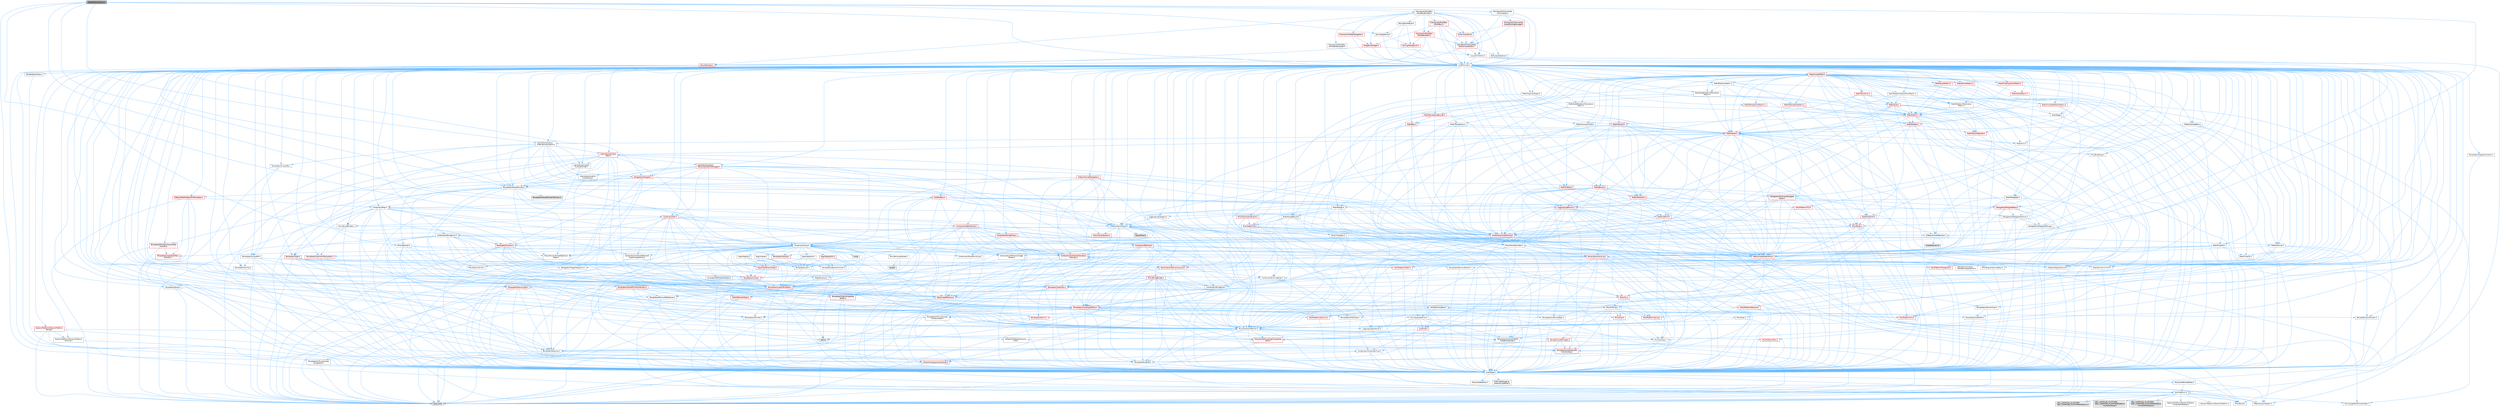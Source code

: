 digraph "GraphEditorActions.h"
{
 // INTERACTIVE_SVG=YES
 // LATEX_PDF_SIZE
  bgcolor="transparent";
  edge [fontname=Helvetica,fontsize=10,labelfontname=Helvetica,labelfontsize=10];
  node [fontname=Helvetica,fontsize=10,shape=box,height=0.2,width=0.4];
  Node1 [id="Node000001",label="GraphEditorActions.h",height=0.2,width=0.4,color="gray40", fillcolor="grey60", style="filled", fontcolor="black",tooltip=" "];
  Node1 -> Node2 [id="edge1_Node000001_Node000002",color="steelblue1",style="solid",tooltip=" "];
  Node2 [id="Node000002",label="Containers/Array.h",height=0.2,width=0.4,color="grey40", fillcolor="white", style="filled",URL="$df/dd0/Array_8h.html",tooltip=" "];
  Node2 -> Node3 [id="edge2_Node000002_Node000003",color="steelblue1",style="solid",tooltip=" "];
  Node3 [id="Node000003",label="CoreTypes.h",height=0.2,width=0.4,color="grey40", fillcolor="white", style="filled",URL="$dc/dec/CoreTypes_8h.html",tooltip=" "];
  Node3 -> Node4 [id="edge3_Node000003_Node000004",color="steelblue1",style="solid",tooltip=" "];
  Node4 [id="Node000004",label="HAL/Platform.h",height=0.2,width=0.4,color="grey40", fillcolor="white", style="filled",URL="$d9/dd0/Platform_8h.html",tooltip=" "];
  Node4 -> Node5 [id="edge4_Node000004_Node000005",color="steelblue1",style="solid",tooltip=" "];
  Node5 [id="Node000005",label="Misc/Build.h",height=0.2,width=0.4,color="grey40", fillcolor="white", style="filled",URL="$d3/dbb/Build_8h.html",tooltip=" "];
  Node4 -> Node6 [id="edge5_Node000004_Node000006",color="steelblue1",style="solid",tooltip=" "];
  Node6 [id="Node000006",label="Misc/LargeWorldCoordinates.h",height=0.2,width=0.4,color="grey40", fillcolor="white", style="filled",URL="$d2/dcb/LargeWorldCoordinates_8h.html",tooltip=" "];
  Node4 -> Node7 [id="edge6_Node000004_Node000007",color="steelblue1",style="solid",tooltip=" "];
  Node7 [id="Node000007",label="type_traits",height=0.2,width=0.4,color="grey60", fillcolor="#E0E0E0", style="filled",tooltip=" "];
  Node4 -> Node8 [id="edge7_Node000004_Node000008",color="steelblue1",style="solid",tooltip=" "];
  Node8 [id="Node000008",label="PreprocessorHelpers.h",height=0.2,width=0.4,color="grey40", fillcolor="white", style="filled",URL="$db/ddb/PreprocessorHelpers_8h.html",tooltip=" "];
  Node4 -> Node9 [id="edge8_Node000004_Node000009",color="steelblue1",style="solid",tooltip=" "];
  Node9 [id="Node000009",label="UBT_COMPILED_PLATFORM\l/UBT_COMPILED_PLATFORMPlatform\lCompilerPreSetup.h",height=0.2,width=0.4,color="grey60", fillcolor="#E0E0E0", style="filled",tooltip=" "];
  Node4 -> Node10 [id="edge9_Node000004_Node000010",color="steelblue1",style="solid",tooltip=" "];
  Node10 [id="Node000010",label="GenericPlatform/GenericPlatform\lCompilerPreSetup.h",height=0.2,width=0.4,color="grey40", fillcolor="white", style="filled",URL="$d9/dc8/GenericPlatformCompilerPreSetup_8h.html",tooltip=" "];
  Node4 -> Node11 [id="edge10_Node000004_Node000011",color="steelblue1",style="solid",tooltip=" "];
  Node11 [id="Node000011",label="GenericPlatform/GenericPlatform.h",height=0.2,width=0.4,color="grey40", fillcolor="white", style="filled",URL="$d6/d84/GenericPlatform_8h.html",tooltip=" "];
  Node4 -> Node12 [id="edge11_Node000004_Node000012",color="steelblue1",style="solid",tooltip=" "];
  Node12 [id="Node000012",label="UBT_COMPILED_PLATFORM\l/UBT_COMPILED_PLATFORMPlatform.h",height=0.2,width=0.4,color="grey60", fillcolor="#E0E0E0", style="filled",tooltip=" "];
  Node4 -> Node13 [id="edge12_Node000004_Node000013",color="steelblue1",style="solid",tooltip=" "];
  Node13 [id="Node000013",label="UBT_COMPILED_PLATFORM\l/UBT_COMPILED_PLATFORMPlatform\lCompilerSetup.h",height=0.2,width=0.4,color="grey60", fillcolor="#E0E0E0", style="filled",tooltip=" "];
  Node3 -> Node14 [id="edge13_Node000003_Node000014",color="steelblue1",style="solid",tooltip=" "];
  Node14 [id="Node000014",label="ProfilingDebugging\l/UMemoryDefines.h",height=0.2,width=0.4,color="grey40", fillcolor="white", style="filled",URL="$d2/da2/UMemoryDefines_8h.html",tooltip=" "];
  Node3 -> Node15 [id="edge14_Node000003_Node000015",color="steelblue1",style="solid",tooltip=" "];
  Node15 [id="Node000015",label="Misc/CoreMiscDefines.h",height=0.2,width=0.4,color="grey40", fillcolor="white", style="filled",URL="$da/d38/CoreMiscDefines_8h.html",tooltip=" "];
  Node15 -> Node4 [id="edge15_Node000015_Node000004",color="steelblue1",style="solid",tooltip=" "];
  Node15 -> Node8 [id="edge16_Node000015_Node000008",color="steelblue1",style="solid",tooltip=" "];
  Node3 -> Node16 [id="edge17_Node000003_Node000016",color="steelblue1",style="solid",tooltip=" "];
  Node16 [id="Node000016",label="Misc/CoreDefines.h",height=0.2,width=0.4,color="grey40", fillcolor="white", style="filled",URL="$d3/dd2/CoreDefines_8h.html",tooltip=" "];
  Node2 -> Node17 [id="edge18_Node000002_Node000017",color="steelblue1",style="solid",tooltip=" "];
  Node17 [id="Node000017",label="Misc/AssertionMacros.h",height=0.2,width=0.4,color="grey40", fillcolor="white", style="filled",URL="$d0/dfa/AssertionMacros_8h.html",tooltip=" "];
  Node17 -> Node3 [id="edge19_Node000017_Node000003",color="steelblue1",style="solid",tooltip=" "];
  Node17 -> Node4 [id="edge20_Node000017_Node000004",color="steelblue1",style="solid",tooltip=" "];
  Node17 -> Node18 [id="edge21_Node000017_Node000018",color="steelblue1",style="solid",tooltip=" "];
  Node18 [id="Node000018",label="HAL/PlatformMisc.h",height=0.2,width=0.4,color="red", fillcolor="#FFF0F0", style="filled",URL="$d0/df5/PlatformMisc_8h.html",tooltip=" "];
  Node18 -> Node3 [id="edge22_Node000018_Node000003",color="steelblue1",style="solid",tooltip=" "];
  Node17 -> Node8 [id="edge23_Node000017_Node000008",color="steelblue1",style="solid",tooltip=" "];
  Node17 -> Node54 [id="edge24_Node000017_Node000054",color="steelblue1",style="solid",tooltip=" "];
  Node54 [id="Node000054",label="Templates/EnableIf.h",height=0.2,width=0.4,color="grey40", fillcolor="white", style="filled",URL="$d7/d60/EnableIf_8h.html",tooltip=" "];
  Node54 -> Node3 [id="edge25_Node000054_Node000003",color="steelblue1",style="solid",tooltip=" "];
  Node17 -> Node55 [id="edge26_Node000017_Node000055",color="steelblue1",style="solid",tooltip=" "];
  Node55 [id="Node000055",label="Templates/IsArrayOrRefOf\lTypeByPredicate.h",height=0.2,width=0.4,color="grey40", fillcolor="white", style="filled",URL="$d6/da1/IsArrayOrRefOfTypeByPredicate_8h.html",tooltip=" "];
  Node55 -> Node3 [id="edge27_Node000055_Node000003",color="steelblue1",style="solid",tooltip=" "];
  Node17 -> Node56 [id="edge28_Node000017_Node000056",color="steelblue1",style="solid",tooltip=" "];
  Node56 [id="Node000056",label="Templates/IsValidVariadic\lFunctionArg.h",height=0.2,width=0.4,color="red", fillcolor="#FFF0F0", style="filled",URL="$d0/dc8/IsValidVariadicFunctionArg_8h.html",tooltip=" "];
  Node56 -> Node3 [id="edge29_Node000056_Node000003",color="steelblue1",style="solid",tooltip=" "];
  Node56 -> Node7 [id="edge30_Node000056_Node000007",color="steelblue1",style="solid",tooltip=" "];
  Node17 -> Node58 [id="edge31_Node000017_Node000058",color="steelblue1",style="solid",tooltip=" "];
  Node58 [id="Node000058",label="Traits/IsCharEncodingCompatible\lWith.h",height=0.2,width=0.4,color="red", fillcolor="#FFF0F0", style="filled",URL="$df/dd1/IsCharEncodingCompatibleWith_8h.html",tooltip=" "];
  Node58 -> Node7 [id="edge32_Node000058_Node000007",color="steelblue1",style="solid",tooltip=" "];
  Node17 -> Node60 [id="edge33_Node000017_Node000060",color="steelblue1",style="solid",tooltip=" "];
  Node60 [id="Node000060",label="Misc/VarArgs.h",height=0.2,width=0.4,color="grey40", fillcolor="white", style="filled",URL="$d5/d6f/VarArgs_8h.html",tooltip=" "];
  Node60 -> Node3 [id="edge34_Node000060_Node000003",color="steelblue1",style="solid",tooltip=" "];
  Node17 -> Node61 [id="edge35_Node000017_Node000061",color="steelblue1",style="solid",tooltip=" "];
  Node61 [id="Node000061",label="String/FormatStringSan.h",height=0.2,width=0.4,color="red", fillcolor="#FFF0F0", style="filled",URL="$d3/d8b/FormatStringSan_8h.html",tooltip=" "];
  Node61 -> Node7 [id="edge36_Node000061_Node000007",color="steelblue1",style="solid",tooltip=" "];
  Node61 -> Node3 [id="edge37_Node000061_Node000003",color="steelblue1",style="solid",tooltip=" "];
  Node61 -> Node62 [id="edge38_Node000061_Node000062",color="steelblue1",style="solid",tooltip=" "];
  Node62 [id="Node000062",label="Templates/Requires.h",height=0.2,width=0.4,color="grey40", fillcolor="white", style="filled",URL="$dc/d96/Requires_8h.html",tooltip=" "];
  Node62 -> Node54 [id="edge39_Node000062_Node000054",color="steelblue1",style="solid",tooltip=" "];
  Node62 -> Node7 [id="edge40_Node000062_Node000007",color="steelblue1",style="solid",tooltip=" "];
  Node61 -> Node56 [id="edge41_Node000061_Node000056",color="steelblue1",style="solid",tooltip=" "];
  Node61 -> Node26 [id="edge42_Node000061_Node000026",color="steelblue1",style="solid",tooltip=" "];
  Node26 [id="Node000026",label="Containers/ContainersFwd.h",height=0.2,width=0.4,color="grey40", fillcolor="white", style="filled",URL="$d4/d0a/ContainersFwd_8h.html",tooltip=" "];
  Node26 -> Node4 [id="edge43_Node000026_Node000004",color="steelblue1",style="solid",tooltip=" "];
  Node26 -> Node3 [id="edge44_Node000026_Node000003",color="steelblue1",style="solid",tooltip=" "];
  Node26 -> Node23 [id="edge45_Node000026_Node000023",color="steelblue1",style="solid",tooltip=" "];
  Node23 [id="Node000023",label="Traits/IsContiguousContainer.h",height=0.2,width=0.4,color="red", fillcolor="#FFF0F0", style="filled",URL="$d5/d3c/IsContiguousContainer_8h.html",tooltip=" "];
  Node23 -> Node3 [id="edge46_Node000023_Node000003",color="steelblue1",style="solid",tooltip=" "];
  Node17 -> Node67 [id="edge47_Node000017_Node000067",color="steelblue1",style="solid",tooltip=" "];
  Node67 [id="Node000067",label="atomic",height=0.2,width=0.4,color="grey60", fillcolor="#E0E0E0", style="filled",tooltip=" "];
  Node2 -> Node68 [id="edge48_Node000002_Node000068",color="steelblue1",style="solid",tooltip=" "];
  Node68 [id="Node000068",label="Misc/IntrusiveUnsetOptional\lState.h",height=0.2,width=0.4,color="grey40", fillcolor="white", style="filled",URL="$d2/d0a/IntrusiveUnsetOptionalState_8h.html",tooltip=" "];
  Node68 -> Node69 [id="edge49_Node000068_Node000069",color="steelblue1",style="solid",tooltip=" "];
  Node69 [id="Node000069",label="Misc/OptionalFwd.h",height=0.2,width=0.4,color="grey40", fillcolor="white", style="filled",URL="$dc/d50/OptionalFwd_8h.html",tooltip=" "];
  Node2 -> Node70 [id="edge50_Node000002_Node000070",color="steelblue1",style="solid",tooltip=" "];
  Node70 [id="Node000070",label="Misc/ReverseIterate.h",height=0.2,width=0.4,color="grey40", fillcolor="white", style="filled",URL="$db/de3/ReverseIterate_8h.html",tooltip=" "];
  Node70 -> Node4 [id="edge51_Node000070_Node000004",color="steelblue1",style="solid",tooltip=" "];
  Node70 -> Node71 [id="edge52_Node000070_Node000071",color="steelblue1",style="solid",tooltip=" "];
  Node71 [id="Node000071",label="iterator",height=0.2,width=0.4,color="grey60", fillcolor="#E0E0E0", style="filled",tooltip=" "];
  Node2 -> Node72 [id="edge53_Node000002_Node000072",color="steelblue1",style="solid",tooltip=" "];
  Node72 [id="Node000072",label="HAL/UnrealMemory.h",height=0.2,width=0.4,color="red", fillcolor="#FFF0F0", style="filled",URL="$d9/d96/UnrealMemory_8h.html",tooltip=" "];
  Node72 -> Node3 [id="edge54_Node000072_Node000003",color="steelblue1",style="solid",tooltip=" "];
  Node72 -> Node76 [id="edge55_Node000072_Node000076",color="steelblue1",style="solid",tooltip=" "];
  Node76 [id="Node000076",label="HAL/MemoryBase.h",height=0.2,width=0.4,color="grey40", fillcolor="white", style="filled",URL="$d6/d9f/MemoryBase_8h.html",tooltip=" "];
  Node76 -> Node3 [id="edge56_Node000076_Node000003",color="steelblue1",style="solid",tooltip=" "];
  Node76 -> Node47 [id="edge57_Node000076_Node000047",color="steelblue1",style="solid",tooltip=" "];
  Node47 [id="Node000047",label="HAL/PlatformAtomics.h",height=0.2,width=0.4,color="red", fillcolor="#FFF0F0", style="filled",URL="$d3/d36/PlatformAtomics_8h.html",tooltip=" "];
  Node47 -> Node3 [id="edge58_Node000047_Node000003",color="steelblue1",style="solid",tooltip=" "];
  Node76 -> Node30 [id="edge59_Node000076_Node000030",color="steelblue1",style="solid",tooltip=" "];
  Node30 [id="Node000030",label="HAL/PlatformCrt.h",height=0.2,width=0.4,color="red", fillcolor="#FFF0F0", style="filled",URL="$d8/d75/PlatformCrt_8h.html",tooltip=" "];
  Node76 -> Node77 [id="edge60_Node000076_Node000077",color="steelblue1",style="solid",tooltip=" "];
  Node77 [id="Node000077",label="Misc/Exec.h",height=0.2,width=0.4,color="grey40", fillcolor="white", style="filled",URL="$de/ddb/Exec_8h.html",tooltip=" "];
  Node77 -> Node3 [id="edge61_Node000077_Node000003",color="steelblue1",style="solid",tooltip=" "];
  Node77 -> Node17 [id="edge62_Node000077_Node000017",color="steelblue1",style="solid",tooltip=" "];
  Node76 -> Node78 [id="edge63_Node000076_Node000078",color="steelblue1",style="solid",tooltip=" "];
  Node78 [id="Node000078",label="Misc/OutputDevice.h",height=0.2,width=0.4,color="grey40", fillcolor="white", style="filled",URL="$d7/d32/OutputDevice_8h.html",tooltip=" "];
  Node78 -> Node25 [id="edge64_Node000078_Node000025",color="steelblue1",style="solid",tooltip=" "];
  Node25 [id="Node000025",label="CoreFwd.h",height=0.2,width=0.4,color="red", fillcolor="#FFF0F0", style="filled",URL="$d1/d1e/CoreFwd_8h.html",tooltip=" "];
  Node25 -> Node3 [id="edge65_Node000025_Node000003",color="steelblue1",style="solid",tooltip=" "];
  Node25 -> Node26 [id="edge66_Node000025_Node000026",color="steelblue1",style="solid",tooltip=" "];
  Node25 -> Node28 [id="edge67_Node000025_Node000028",color="steelblue1",style="solid",tooltip=" "];
  Node28 [id="Node000028",label="UObject/UObjectHierarchy\lFwd.h",height=0.2,width=0.4,color="grey40", fillcolor="white", style="filled",URL="$d3/d13/UObjectHierarchyFwd_8h.html",tooltip=" "];
  Node78 -> Node3 [id="edge68_Node000078_Node000003",color="steelblue1",style="solid",tooltip=" "];
  Node78 -> Node79 [id="edge69_Node000078_Node000079",color="steelblue1",style="solid",tooltip=" "];
  Node79 [id="Node000079",label="Logging/LogVerbosity.h",height=0.2,width=0.4,color="grey40", fillcolor="white", style="filled",URL="$d2/d8f/LogVerbosity_8h.html",tooltip=" "];
  Node79 -> Node3 [id="edge70_Node000079_Node000003",color="steelblue1",style="solid",tooltip=" "];
  Node78 -> Node60 [id="edge71_Node000078_Node000060",color="steelblue1",style="solid",tooltip=" "];
  Node78 -> Node55 [id="edge72_Node000078_Node000055",color="steelblue1",style="solid",tooltip=" "];
  Node78 -> Node56 [id="edge73_Node000078_Node000056",color="steelblue1",style="solid",tooltip=" "];
  Node78 -> Node58 [id="edge74_Node000078_Node000058",color="steelblue1",style="solid",tooltip=" "];
  Node76 -> Node80 [id="edge75_Node000076_Node000080",color="steelblue1",style="solid",tooltip=" "];
  Node80 [id="Node000080",label="Templates/Atomic.h",height=0.2,width=0.4,color="red", fillcolor="#FFF0F0", style="filled",URL="$d3/d91/Atomic_8h.html",tooltip=" "];
  Node80 -> Node67 [id="edge76_Node000080_Node000067",color="steelblue1",style="solid",tooltip=" "];
  Node72 -> Node89 [id="edge77_Node000072_Node000089",color="steelblue1",style="solid",tooltip=" "];
  Node89 [id="Node000089",label="HAL/PlatformMemory.h",height=0.2,width=0.4,color="red", fillcolor="#FFF0F0", style="filled",URL="$de/d68/PlatformMemory_8h.html",tooltip=" "];
  Node89 -> Node3 [id="edge78_Node000089_Node000003",color="steelblue1",style="solid",tooltip=" "];
  Node72 -> Node92 [id="edge79_Node000072_Node000092",color="steelblue1",style="solid",tooltip=" "];
  Node92 [id="Node000092",label="Templates/IsPointer.h",height=0.2,width=0.4,color="grey40", fillcolor="white", style="filled",URL="$d7/d05/IsPointer_8h.html",tooltip=" "];
  Node92 -> Node3 [id="edge80_Node000092_Node000003",color="steelblue1",style="solid",tooltip=" "];
  Node2 -> Node93 [id="edge81_Node000002_Node000093",color="steelblue1",style="solid",tooltip=" "];
  Node93 [id="Node000093",label="Templates/UnrealTypeTraits.h",height=0.2,width=0.4,color="red", fillcolor="#FFF0F0", style="filled",URL="$d2/d2d/UnrealTypeTraits_8h.html",tooltip=" "];
  Node93 -> Node3 [id="edge82_Node000093_Node000003",color="steelblue1",style="solid",tooltip=" "];
  Node93 -> Node92 [id="edge83_Node000093_Node000092",color="steelblue1",style="solid",tooltip=" "];
  Node93 -> Node17 [id="edge84_Node000093_Node000017",color="steelblue1",style="solid",tooltip=" "];
  Node93 -> Node85 [id="edge85_Node000093_Node000085",color="steelblue1",style="solid",tooltip=" "];
  Node85 [id="Node000085",label="Templates/AndOrNot.h",height=0.2,width=0.4,color="grey40", fillcolor="white", style="filled",URL="$db/d0a/AndOrNot_8h.html",tooltip=" "];
  Node85 -> Node3 [id="edge86_Node000085_Node000003",color="steelblue1",style="solid",tooltip=" "];
  Node93 -> Node54 [id="edge87_Node000093_Node000054",color="steelblue1",style="solid",tooltip=" "];
  Node93 -> Node94 [id="edge88_Node000093_Node000094",color="steelblue1",style="solid",tooltip=" "];
  Node94 [id="Node000094",label="Templates/IsArithmetic.h",height=0.2,width=0.4,color="grey40", fillcolor="white", style="filled",URL="$d2/d5d/IsArithmetic_8h.html",tooltip=" "];
  Node94 -> Node3 [id="edge89_Node000094_Node000003",color="steelblue1",style="solid",tooltip=" "];
  Node93 -> Node96 [id="edge90_Node000093_Node000096",color="steelblue1",style="solid",tooltip=" "];
  Node96 [id="Node000096",label="Templates/IsPODType.h",height=0.2,width=0.4,color="grey40", fillcolor="white", style="filled",URL="$d7/db1/IsPODType_8h.html",tooltip=" "];
  Node96 -> Node3 [id="edge91_Node000096_Node000003",color="steelblue1",style="solid",tooltip=" "];
  Node93 -> Node97 [id="edge92_Node000093_Node000097",color="steelblue1",style="solid",tooltip=" "];
  Node97 [id="Node000097",label="Templates/IsUECoreType.h",height=0.2,width=0.4,color="grey40", fillcolor="white", style="filled",URL="$d1/db8/IsUECoreType_8h.html",tooltip=" "];
  Node97 -> Node3 [id="edge93_Node000097_Node000003",color="steelblue1",style="solid",tooltip=" "];
  Node97 -> Node7 [id="edge94_Node000097_Node000007",color="steelblue1",style="solid",tooltip=" "];
  Node93 -> Node86 [id="edge95_Node000093_Node000086",color="steelblue1",style="solid",tooltip=" "];
  Node86 [id="Node000086",label="Templates/IsTriviallyCopy\lConstructible.h",height=0.2,width=0.4,color="grey40", fillcolor="white", style="filled",URL="$d3/d78/IsTriviallyCopyConstructible_8h.html",tooltip=" "];
  Node86 -> Node3 [id="edge96_Node000086_Node000003",color="steelblue1",style="solid",tooltip=" "];
  Node86 -> Node7 [id="edge97_Node000086_Node000007",color="steelblue1",style="solid",tooltip=" "];
  Node2 -> Node98 [id="edge98_Node000002_Node000098",color="steelblue1",style="solid",tooltip=" "];
  Node98 [id="Node000098",label="Templates/UnrealTemplate.h",height=0.2,width=0.4,color="red", fillcolor="#FFF0F0", style="filled",URL="$d4/d24/UnrealTemplate_8h.html",tooltip=" "];
  Node98 -> Node3 [id="edge99_Node000098_Node000003",color="steelblue1",style="solid",tooltip=" "];
  Node98 -> Node92 [id="edge100_Node000098_Node000092",color="steelblue1",style="solid",tooltip=" "];
  Node98 -> Node72 [id="edge101_Node000098_Node000072",color="steelblue1",style="solid",tooltip=" "];
  Node98 -> Node93 [id="edge102_Node000098_Node000093",color="steelblue1",style="solid",tooltip=" "];
  Node98 -> Node101 [id="edge103_Node000098_Node000101",color="steelblue1",style="solid",tooltip=" "];
  Node101 [id="Node000101",label="Templates/RemoveReference.h",height=0.2,width=0.4,color="grey40", fillcolor="white", style="filled",URL="$da/dbe/RemoveReference_8h.html",tooltip=" "];
  Node101 -> Node3 [id="edge104_Node000101_Node000003",color="steelblue1",style="solid",tooltip=" "];
  Node98 -> Node62 [id="edge105_Node000098_Node000062",color="steelblue1",style="solid",tooltip=" "];
  Node98 -> Node102 [id="edge106_Node000098_Node000102",color="steelblue1",style="solid",tooltip=" "];
  Node102 [id="Node000102",label="Templates/TypeCompatible\lBytes.h",height=0.2,width=0.4,color="red", fillcolor="#FFF0F0", style="filled",URL="$df/d0a/TypeCompatibleBytes_8h.html",tooltip=" "];
  Node102 -> Node3 [id="edge107_Node000102_Node000003",color="steelblue1",style="solid",tooltip=" "];
  Node102 -> Node7 [id="edge108_Node000102_Node000007",color="steelblue1",style="solid",tooltip=" "];
  Node98 -> Node23 [id="edge109_Node000098_Node000023",color="steelblue1",style="solid",tooltip=" "];
  Node98 -> Node7 [id="edge110_Node000098_Node000007",color="steelblue1",style="solid",tooltip=" "];
  Node2 -> Node104 [id="edge111_Node000002_Node000104",color="steelblue1",style="solid",tooltip=" "];
  Node104 [id="Node000104",label="Containers/AllowShrinking.h",height=0.2,width=0.4,color="grey40", fillcolor="white", style="filled",URL="$d7/d1a/AllowShrinking_8h.html",tooltip=" "];
  Node104 -> Node3 [id="edge112_Node000104_Node000003",color="steelblue1",style="solid",tooltip=" "];
  Node2 -> Node105 [id="edge113_Node000002_Node000105",color="steelblue1",style="solid",tooltip=" "];
  Node105 [id="Node000105",label="Containers/ContainerAllocation\lPolicies.h",height=0.2,width=0.4,color="red", fillcolor="#FFF0F0", style="filled",URL="$d7/dff/ContainerAllocationPolicies_8h.html",tooltip=" "];
  Node105 -> Node3 [id="edge114_Node000105_Node000003",color="steelblue1",style="solid",tooltip=" "];
  Node105 -> Node105 [id="edge115_Node000105_Node000105",color="steelblue1",style="solid",tooltip=" "];
  Node105 -> Node107 [id="edge116_Node000105_Node000107",color="steelblue1",style="solid",tooltip=" "];
  Node107 [id="Node000107",label="HAL/PlatformMath.h",height=0.2,width=0.4,color="red", fillcolor="#FFF0F0", style="filled",URL="$dc/d53/PlatformMath_8h.html",tooltip=" "];
  Node107 -> Node3 [id="edge117_Node000107_Node000003",color="steelblue1",style="solid",tooltip=" "];
  Node105 -> Node72 [id="edge118_Node000105_Node000072",color="steelblue1",style="solid",tooltip=" "];
  Node105 -> Node40 [id="edge119_Node000105_Node000040",color="steelblue1",style="solid",tooltip=" "];
  Node40 [id="Node000040",label="Math/NumericLimits.h",height=0.2,width=0.4,color="grey40", fillcolor="white", style="filled",URL="$df/d1b/NumericLimits_8h.html",tooltip=" "];
  Node40 -> Node3 [id="edge120_Node000040_Node000003",color="steelblue1",style="solid",tooltip=" "];
  Node105 -> Node17 [id="edge121_Node000105_Node000017",color="steelblue1",style="solid",tooltip=" "];
  Node105 -> Node116 [id="edge122_Node000105_Node000116",color="steelblue1",style="solid",tooltip=" "];
  Node116 [id="Node000116",label="Templates/MemoryOps.h",height=0.2,width=0.4,color="red", fillcolor="#FFF0F0", style="filled",URL="$db/dea/MemoryOps_8h.html",tooltip=" "];
  Node116 -> Node3 [id="edge123_Node000116_Node000003",color="steelblue1",style="solid",tooltip=" "];
  Node116 -> Node72 [id="edge124_Node000116_Node000072",color="steelblue1",style="solid",tooltip=" "];
  Node116 -> Node87 [id="edge125_Node000116_Node000087",color="steelblue1",style="solid",tooltip=" "];
  Node87 [id="Node000087",label="Templates/IsTriviallyCopy\lAssignable.h",height=0.2,width=0.4,color="grey40", fillcolor="white", style="filled",URL="$d2/df2/IsTriviallyCopyAssignable_8h.html",tooltip=" "];
  Node87 -> Node3 [id="edge126_Node000087_Node000003",color="steelblue1",style="solid",tooltip=" "];
  Node87 -> Node7 [id="edge127_Node000087_Node000007",color="steelblue1",style="solid",tooltip=" "];
  Node116 -> Node86 [id="edge128_Node000116_Node000086",color="steelblue1",style="solid",tooltip=" "];
  Node116 -> Node62 [id="edge129_Node000116_Node000062",color="steelblue1",style="solid",tooltip=" "];
  Node116 -> Node93 [id="edge130_Node000116_Node000093",color="steelblue1",style="solid",tooltip=" "];
  Node116 -> Node7 [id="edge131_Node000116_Node000007",color="steelblue1",style="solid",tooltip=" "];
  Node105 -> Node102 [id="edge132_Node000105_Node000102",color="steelblue1",style="solid",tooltip=" "];
  Node105 -> Node7 [id="edge133_Node000105_Node000007",color="steelblue1",style="solid",tooltip=" "];
  Node2 -> Node117 [id="edge134_Node000002_Node000117",color="steelblue1",style="solid",tooltip=" "];
  Node117 [id="Node000117",label="Containers/ContainerElement\lTypeCompatibility.h",height=0.2,width=0.4,color="grey40", fillcolor="white", style="filled",URL="$df/ddf/ContainerElementTypeCompatibility_8h.html",tooltip=" "];
  Node117 -> Node3 [id="edge135_Node000117_Node000003",color="steelblue1",style="solid",tooltip=" "];
  Node117 -> Node93 [id="edge136_Node000117_Node000093",color="steelblue1",style="solid",tooltip=" "];
  Node2 -> Node118 [id="edge137_Node000002_Node000118",color="steelblue1",style="solid",tooltip=" "];
  Node118 [id="Node000118",label="Serialization/Archive.h",height=0.2,width=0.4,color="red", fillcolor="#FFF0F0", style="filled",URL="$d7/d3b/Archive_8h.html",tooltip=" "];
  Node118 -> Node25 [id="edge138_Node000118_Node000025",color="steelblue1",style="solid",tooltip=" "];
  Node118 -> Node3 [id="edge139_Node000118_Node000003",color="steelblue1",style="solid",tooltip=" "];
  Node118 -> Node119 [id="edge140_Node000118_Node000119",color="steelblue1",style="solid",tooltip=" "];
  Node119 [id="Node000119",label="HAL/PlatformProperties.h",height=0.2,width=0.4,color="red", fillcolor="#FFF0F0", style="filled",URL="$d9/db0/PlatformProperties_8h.html",tooltip=" "];
  Node119 -> Node3 [id="edge141_Node000119_Node000003",color="steelblue1",style="solid",tooltip=" "];
  Node118 -> Node122 [id="edge142_Node000118_Node000122",color="steelblue1",style="solid",tooltip=" "];
  Node122 [id="Node000122",label="Internationalization\l/TextNamespaceFwd.h",height=0.2,width=0.4,color="grey40", fillcolor="white", style="filled",URL="$d8/d97/TextNamespaceFwd_8h.html",tooltip=" "];
  Node122 -> Node3 [id="edge143_Node000122_Node000003",color="steelblue1",style="solid",tooltip=" "];
  Node118 -> Node17 [id="edge144_Node000118_Node000017",color="steelblue1",style="solid",tooltip=" "];
  Node118 -> Node5 [id="edge145_Node000118_Node000005",color="steelblue1",style="solid",tooltip=" "];
  Node118 -> Node123 [id="edge146_Node000118_Node000123",color="steelblue1",style="solid",tooltip=" "];
  Node123 [id="Node000123",label="Misc/EngineVersionBase.h",height=0.2,width=0.4,color="grey40", fillcolor="white", style="filled",URL="$d5/d2b/EngineVersionBase_8h.html",tooltip=" "];
  Node123 -> Node3 [id="edge147_Node000123_Node000003",color="steelblue1",style="solid",tooltip=" "];
  Node118 -> Node60 [id="edge148_Node000118_Node000060",color="steelblue1",style="solid",tooltip=" "];
  Node118 -> Node54 [id="edge149_Node000118_Node000054",color="steelblue1",style="solid",tooltip=" "];
  Node118 -> Node55 [id="edge150_Node000118_Node000055",color="steelblue1",style="solid",tooltip=" "];
  Node118 -> Node126 [id="edge151_Node000118_Node000126",color="steelblue1",style="solid",tooltip=" "];
  Node126 [id="Node000126",label="Templates/IsEnumClass.h",height=0.2,width=0.4,color="grey40", fillcolor="white", style="filled",URL="$d7/d15/IsEnumClass_8h.html",tooltip=" "];
  Node126 -> Node3 [id="edge152_Node000126_Node000003",color="steelblue1",style="solid",tooltip=" "];
  Node126 -> Node85 [id="edge153_Node000126_Node000085",color="steelblue1",style="solid",tooltip=" "];
  Node118 -> Node56 [id="edge154_Node000118_Node000056",color="steelblue1",style="solid",tooltip=" "];
  Node118 -> Node98 [id="edge155_Node000118_Node000098",color="steelblue1",style="solid",tooltip=" "];
  Node118 -> Node58 [id="edge156_Node000118_Node000058",color="steelblue1",style="solid",tooltip=" "];
  Node118 -> Node127 [id="edge157_Node000118_Node000127",color="steelblue1",style="solid",tooltip=" "];
  Node127 [id="Node000127",label="UObject/ObjectVersion.h",height=0.2,width=0.4,color="grey40", fillcolor="white", style="filled",URL="$da/d63/ObjectVersion_8h.html",tooltip=" "];
  Node127 -> Node3 [id="edge158_Node000127_Node000003",color="steelblue1",style="solid",tooltip=" "];
  Node2 -> Node128 [id="edge159_Node000002_Node000128",color="steelblue1",style="solid",tooltip=" "];
  Node128 [id="Node000128",label="Serialization/MemoryImage\lWriter.h",height=0.2,width=0.4,color="grey40", fillcolor="white", style="filled",URL="$d0/d08/MemoryImageWriter_8h.html",tooltip=" "];
  Node128 -> Node3 [id="edge160_Node000128_Node000003",color="steelblue1",style="solid",tooltip=" "];
  Node128 -> Node129 [id="edge161_Node000128_Node000129",color="steelblue1",style="solid",tooltip=" "];
  Node129 [id="Node000129",label="Serialization/MemoryLayout.h",height=0.2,width=0.4,color="red", fillcolor="#FFF0F0", style="filled",URL="$d7/d66/MemoryLayout_8h.html",tooltip=" "];
  Node129 -> Node132 [id="edge162_Node000129_Node000132",color="steelblue1",style="solid",tooltip=" "];
  Node132 [id="Node000132",label="Containers/EnumAsByte.h",height=0.2,width=0.4,color="grey40", fillcolor="white", style="filled",URL="$d6/d9a/EnumAsByte_8h.html",tooltip=" "];
  Node132 -> Node3 [id="edge163_Node000132_Node000003",color="steelblue1",style="solid",tooltip=" "];
  Node132 -> Node96 [id="edge164_Node000132_Node000096",color="steelblue1",style="solid",tooltip=" "];
  Node132 -> Node133 [id="edge165_Node000132_Node000133",color="steelblue1",style="solid",tooltip=" "];
  Node133 [id="Node000133",label="Templates/TypeHash.h",height=0.2,width=0.4,color="red", fillcolor="#FFF0F0", style="filled",URL="$d1/d62/TypeHash_8h.html",tooltip=" "];
  Node133 -> Node3 [id="edge166_Node000133_Node000003",color="steelblue1",style="solid",tooltip=" "];
  Node133 -> Node62 [id="edge167_Node000133_Node000062",color="steelblue1",style="solid",tooltip=" "];
  Node133 -> Node134 [id="edge168_Node000133_Node000134",color="steelblue1",style="solid",tooltip=" "];
  Node134 [id="Node000134",label="Misc/Crc.h",height=0.2,width=0.4,color="red", fillcolor="#FFF0F0", style="filled",URL="$d4/dd2/Crc_8h.html",tooltip=" "];
  Node134 -> Node3 [id="edge169_Node000134_Node000003",color="steelblue1",style="solid",tooltip=" "];
  Node134 -> Node74 [id="edge170_Node000134_Node000074",color="steelblue1",style="solid",tooltip=" "];
  Node74 [id="Node000074",label="HAL/PlatformString.h",height=0.2,width=0.4,color="red", fillcolor="#FFF0F0", style="filled",URL="$db/db5/PlatformString_8h.html",tooltip=" "];
  Node74 -> Node3 [id="edge171_Node000074_Node000003",color="steelblue1",style="solid",tooltip=" "];
  Node134 -> Node17 [id="edge172_Node000134_Node000017",color="steelblue1",style="solid",tooltip=" "];
  Node134 -> Node135 [id="edge173_Node000134_Node000135",color="steelblue1",style="solid",tooltip=" "];
  Node135 [id="Node000135",label="Misc/CString.h",height=0.2,width=0.4,color="grey40", fillcolor="white", style="filled",URL="$d2/d49/CString_8h.html",tooltip=" "];
  Node135 -> Node3 [id="edge174_Node000135_Node000003",color="steelblue1",style="solid",tooltip=" "];
  Node135 -> Node30 [id="edge175_Node000135_Node000030",color="steelblue1",style="solid",tooltip=" "];
  Node135 -> Node74 [id="edge176_Node000135_Node000074",color="steelblue1",style="solid",tooltip=" "];
  Node135 -> Node17 [id="edge177_Node000135_Node000017",color="steelblue1",style="solid",tooltip=" "];
  Node135 -> Node136 [id="edge178_Node000135_Node000136",color="steelblue1",style="solid",tooltip=" "];
  Node136 [id="Node000136",label="Misc/Char.h",height=0.2,width=0.4,color="red", fillcolor="#FFF0F0", style="filled",URL="$d0/d58/Char_8h.html",tooltip=" "];
  Node136 -> Node3 [id="edge179_Node000136_Node000003",color="steelblue1",style="solid",tooltip=" "];
  Node136 -> Node7 [id="edge180_Node000136_Node000007",color="steelblue1",style="solid",tooltip=" "];
  Node135 -> Node60 [id="edge181_Node000135_Node000060",color="steelblue1",style="solid",tooltip=" "];
  Node135 -> Node55 [id="edge182_Node000135_Node000055",color="steelblue1",style="solid",tooltip=" "];
  Node135 -> Node56 [id="edge183_Node000135_Node000056",color="steelblue1",style="solid",tooltip=" "];
  Node135 -> Node58 [id="edge184_Node000135_Node000058",color="steelblue1",style="solid",tooltip=" "];
  Node134 -> Node136 [id="edge185_Node000134_Node000136",color="steelblue1",style="solid",tooltip=" "];
  Node134 -> Node93 [id="edge186_Node000134_Node000093",color="steelblue1",style="solid",tooltip=" "];
  Node133 -> Node7 [id="edge187_Node000133_Node000007",color="steelblue1",style="solid",tooltip=" "];
  Node129 -> Node20 [id="edge188_Node000129_Node000020",color="steelblue1",style="solid",tooltip=" "];
  Node20 [id="Node000020",label="Containers/StringFwd.h",height=0.2,width=0.4,color="grey40", fillcolor="white", style="filled",URL="$df/d37/StringFwd_8h.html",tooltip=" "];
  Node20 -> Node3 [id="edge189_Node000020_Node000003",color="steelblue1",style="solid",tooltip=" "];
  Node20 -> Node21 [id="edge190_Node000020_Node000021",color="steelblue1",style="solid",tooltip=" "];
  Node21 [id="Node000021",label="Traits/ElementType.h",height=0.2,width=0.4,color="red", fillcolor="#FFF0F0", style="filled",URL="$d5/d4f/ElementType_8h.html",tooltip=" "];
  Node21 -> Node4 [id="edge191_Node000021_Node000004",color="steelblue1",style="solid",tooltip=" "];
  Node21 -> Node7 [id="edge192_Node000021_Node000007",color="steelblue1",style="solid",tooltip=" "];
  Node20 -> Node23 [id="edge193_Node000020_Node000023",color="steelblue1",style="solid",tooltip=" "];
  Node129 -> Node72 [id="edge194_Node000129_Node000072",color="steelblue1",style="solid",tooltip=" "];
  Node129 -> Node54 [id="edge195_Node000129_Node000054",color="steelblue1",style="solid",tooltip=" "];
  Node129 -> Node98 [id="edge196_Node000129_Node000098",color="steelblue1",style="solid",tooltip=" "];
  Node2 -> Node142 [id="edge197_Node000002_Node000142",color="steelblue1",style="solid",tooltip=" "];
  Node142 [id="Node000142",label="Algo/Heapify.h",height=0.2,width=0.4,color="grey40", fillcolor="white", style="filled",URL="$d0/d2a/Heapify_8h.html",tooltip=" "];
  Node142 -> Node143 [id="edge198_Node000142_Node000143",color="steelblue1",style="solid",tooltip=" "];
  Node143 [id="Node000143",label="Algo/Impl/BinaryHeap.h",height=0.2,width=0.4,color="red", fillcolor="#FFF0F0", style="filled",URL="$d7/da3/Algo_2Impl_2BinaryHeap_8h.html",tooltip=" "];
  Node143 -> Node144 [id="edge199_Node000143_Node000144",color="steelblue1",style="solid",tooltip=" "];
  Node144 [id="Node000144",label="Templates/Invoke.h",height=0.2,width=0.4,color="red", fillcolor="#FFF0F0", style="filled",URL="$d7/deb/Invoke_8h.html",tooltip=" "];
  Node144 -> Node3 [id="edge200_Node000144_Node000003",color="steelblue1",style="solid",tooltip=" "];
  Node144 -> Node98 [id="edge201_Node000144_Node000098",color="steelblue1",style="solid",tooltip=" "];
  Node144 -> Node7 [id="edge202_Node000144_Node000007",color="steelblue1",style="solid",tooltip=" "];
  Node143 -> Node7 [id="edge203_Node000143_Node000007",color="steelblue1",style="solid",tooltip=" "];
  Node142 -> Node148 [id="edge204_Node000142_Node000148",color="steelblue1",style="solid",tooltip=" "];
  Node148 [id="Node000148",label="Templates/IdentityFunctor.h",height=0.2,width=0.4,color="grey40", fillcolor="white", style="filled",URL="$d7/d2e/IdentityFunctor_8h.html",tooltip=" "];
  Node148 -> Node4 [id="edge205_Node000148_Node000004",color="steelblue1",style="solid",tooltip=" "];
  Node142 -> Node144 [id="edge206_Node000142_Node000144",color="steelblue1",style="solid",tooltip=" "];
  Node142 -> Node149 [id="edge207_Node000142_Node000149",color="steelblue1",style="solid",tooltip=" "];
  Node149 [id="Node000149",label="Templates/Less.h",height=0.2,width=0.4,color="grey40", fillcolor="white", style="filled",URL="$de/dc8/Less_8h.html",tooltip=" "];
  Node149 -> Node3 [id="edge208_Node000149_Node000003",color="steelblue1",style="solid",tooltip=" "];
  Node149 -> Node98 [id="edge209_Node000149_Node000098",color="steelblue1",style="solid",tooltip=" "];
  Node142 -> Node98 [id="edge210_Node000142_Node000098",color="steelblue1",style="solid",tooltip=" "];
  Node2 -> Node150 [id="edge211_Node000002_Node000150",color="steelblue1",style="solid",tooltip=" "];
  Node150 [id="Node000150",label="Algo/HeapSort.h",height=0.2,width=0.4,color="grey40", fillcolor="white", style="filled",URL="$d3/d92/HeapSort_8h.html",tooltip=" "];
  Node150 -> Node143 [id="edge212_Node000150_Node000143",color="steelblue1",style="solid",tooltip=" "];
  Node150 -> Node148 [id="edge213_Node000150_Node000148",color="steelblue1",style="solid",tooltip=" "];
  Node150 -> Node149 [id="edge214_Node000150_Node000149",color="steelblue1",style="solid",tooltip=" "];
  Node150 -> Node98 [id="edge215_Node000150_Node000098",color="steelblue1",style="solid",tooltip=" "];
  Node2 -> Node151 [id="edge216_Node000002_Node000151",color="steelblue1",style="solid",tooltip=" "];
  Node151 [id="Node000151",label="Algo/IsHeap.h",height=0.2,width=0.4,color="grey40", fillcolor="white", style="filled",URL="$de/d32/IsHeap_8h.html",tooltip=" "];
  Node151 -> Node143 [id="edge217_Node000151_Node000143",color="steelblue1",style="solid",tooltip=" "];
  Node151 -> Node148 [id="edge218_Node000151_Node000148",color="steelblue1",style="solid",tooltip=" "];
  Node151 -> Node144 [id="edge219_Node000151_Node000144",color="steelblue1",style="solid",tooltip=" "];
  Node151 -> Node149 [id="edge220_Node000151_Node000149",color="steelblue1",style="solid",tooltip=" "];
  Node151 -> Node98 [id="edge221_Node000151_Node000098",color="steelblue1",style="solid",tooltip=" "];
  Node2 -> Node143 [id="edge222_Node000002_Node000143",color="steelblue1",style="solid",tooltip=" "];
  Node2 -> Node152 [id="edge223_Node000002_Node000152",color="steelblue1",style="solid",tooltip=" "];
  Node152 [id="Node000152",label="Algo/StableSort.h",height=0.2,width=0.4,color="red", fillcolor="#FFF0F0", style="filled",URL="$d7/d3c/StableSort_8h.html",tooltip=" "];
  Node152 -> Node148 [id="edge224_Node000152_Node000148",color="steelblue1",style="solid",tooltip=" "];
  Node152 -> Node144 [id="edge225_Node000152_Node000144",color="steelblue1",style="solid",tooltip=" "];
  Node152 -> Node149 [id="edge226_Node000152_Node000149",color="steelblue1",style="solid",tooltip=" "];
  Node152 -> Node98 [id="edge227_Node000152_Node000098",color="steelblue1",style="solid",tooltip=" "];
  Node2 -> Node155 [id="edge228_Node000002_Node000155",color="steelblue1",style="solid",tooltip=" "];
  Node155 [id="Node000155",label="Concepts/GetTypeHashable.h",height=0.2,width=0.4,color="grey40", fillcolor="white", style="filled",URL="$d3/da2/GetTypeHashable_8h.html",tooltip=" "];
  Node155 -> Node3 [id="edge229_Node000155_Node000003",color="steelblue1",style="solid",tooltip=" "];
  Node155 -> Node133 [id="edge230_Node000155_Node000133",color="steelblue1",style="solid",tooltip=" "];
  Node2 -> Node148 [id="edge231_Node000002_Node000148",color="steelblue1",style="solid",tooltip=" "];
  Node2 -> Node144 [id="edge232_Node000002_Node000144",color="steelblue1",style="solid",tooltip=" "];
  Node2 -> Node149 [id="edge233_Node000002_Node000149",color="steelblue1",style="solid",tooltip=" "];
  Node2 -> Node156 [id="edge234_Node000002_Node000156",color="steelblue1",style="solid",tooltip=" "];
  Node156 [id="Node000156",label="Templates/LosesQualifiers\lFromTo.h",height=0.2,width=0.4,color="red", fillcolor="#FFF0F0", style="filled",URL="$d2/db3/LosesQualifiersFromTo_8h.html",tooltip=" "];
  Node156 -> Node7 [id="edge235_Node000156_Node000007",color="steelblue1",style="solid",tooltip=" "];
  Node2 -> Node62 [id="edge236_Node000002_Node000062",color="steelblue1",style="solid",tooltip=" "];
  Node2 -> Node157 [id="edge237_Node000002_Node000157",color="steelblue1",style="solid",tooltip=" "];
  Node157 [id="Node000157",label="Templates/Sorting.h",height=0.2,width=0.4,color="red", fillcolor="#FFF0F0", style="filled",URL="$d3/d9e/Sorting_8h.html",tooltip=" "];
  Node157 -> Node3 [id="edge238_Node000157_Node000003",color="steelblue1",style="solid",tooltip=" "];
  Node157 -> Node107 [id="edge239_Node000157_Node000107",color="steelblue1",style="solid",tooltip=" "];
  Node157 -> Node149 [id="edge240_Node000157_Node000149",color="steelblue1",style="solid",tooltip=" "];
  Node2 -> Node161 [id="edge241_Node000002_Node000161",color="steelblue1",style="solid",tooltip=" "];
  Node161 [id="Node000161",label="Templates/AlignmentTemplates.h",height=0.2,width=0.4,color="red", fillcolor="#FFF0F0", style="filled",URL="$dd/d32/AlignmentTemplates_8h.html",tooltip=" "];
  Node161 -> Node3 [id="edge242_Node000161_Node000003",color="steelblue1",style="solid",tooltip=" "];
  Node161 -> Node92 [id="edge243_Node000161_Node000092",color="steelblue1",style="solid",tooltip=" "];
  Node2 -> Node21 [id="edge244_Node000002_Node000021",color="steelblue1",style="solid",tooltip=" "];
  Node2 -> Node113 [id="edge245_Node000002_Node000113",color="steelblue1",style="solid",tooltip=" "];
  Node113 [id="Node000113",label="limits",height=0.2,width=0.4,color="grey60", fillcolor="#E0E0E0", style="filled",tooltip=" "];
  Node2 -> Node7 [id="edge246_Node000002_Node000007",color="steelblue1",style="solid",tooltip=" "];
  Node1 -> Node162 [id="edge247_Node000001_Node000162",color="steelblue1",style="solid",tooltip=" "];
  Node162 [id="Node000162",label="CoreMinimal.h",height=0.2,width=0.4,color="grey40", fillcolor="white", style="filled",URL="$d7/d67/CoreMinimal_8h.html",tooltip=" "];
  Node162 -> Node3 [id="edge248_Node000162_Node000003",color="steelblue1",style="solid",tooltip=" "];
  Node162 -> Node25 [id="edge249_Node000162_Node000025",color="steelblue1",style="solid",tooltip=" "];
  Node162 -> Node28 [id="edge250_Node000162_Node000028",color="steelblue1",style="solid",tooltip=" "];
  Node162 -> Node26 [id="edge251_Node000162_Node000026",color="steelblue1",style="solid",tooltip=" "];
  Node162 -> Node60 [id="edge252_Node000162_Node000060",color="steelblue1",style="solid",tooltip=" "];
  Node162 -> Node79 [id="edge253_Node000162_Node000079",color="steelblue1",style="solid",tooltip=" "];
  Node162 -> Node78 [id="edge254_Node000162_Node000078",color="steelblue1",style="solid",tooltip=" "];
  Node162 -> Node30 [id="edge255_Node000162_Node000030",color="steelblue1",style="solid",tooltip=" "];
  Node162 -> Node18 [id="edge256_Node000162_Node000018",color="steelblue1",style="solid",tooltip=" "];
  Node162 -> Node17 [id="edge257_Node000162_Node000017",color="steelblue1",style="solid",tooltip=" "];
  Node162 -> Node92 [id="edge258_Node000162_Node000092",color="steelblue1",style="solid",tooltip=" "];
  Node162 -> Node89 [id="edge259_Node000162_Node000089",color="steelblue1",style="solid",tooltip=" "];
  Node162 -> Node47 [id="edge260_Node000162_Node000047",color="steelblue1",style="solid",tooltip=" "];
  Node162 -> Node77 [id="edge261_Node000162_Node000077",color="steelblue1",style="solid",tooltip=" "];
  Node162 -> Node76 [id="edge262_Node000162_Node000076",color="steelblue1",style="solid",tooltip=" "];
  Node162 -> Node72 [id="edge263_Node000162_Node000072",color="steelblue1",style="solid",tooltip=" "];
  Node162 -> Node94 [id="edge264_Node000162_Node000094",color="steelblue1",style="solid",tooltip=" "];
  Node162 -> Node85 [id="edge265_Node000162_Node000085",color="steelblue1",style="solid",tooltip=" "];
  Node162 -> Node96 [id="edge266_Node000162_Node000096",color="steelblue1",style="solid",tooltip=" "];
  Node162 -> Node97 [id="edge267_Node000162_Node000097",color="steelblue1",style="solid",tooltip=" "];
  Node162 -> Node86 [id="edge268_Node000162_Node000086",color="steelblue1",style="solid",tooltip=" "];
  Node162 -> Node93 [id="edge269_Node000162_Node000093",color="steelblue1",style="solid",tooltip=" "];
  Node162 -> Node54 [id="edge270_Node000162_Node000054",color="steelblue1",style="solid",tooltip=" "];
  Node162 -> Node101 [id="edge271_Node000162_Node000101",color="steelblue1",style="solid",tooltip=" "];
  Node162 -> Node163 [id="edge272_Node000162_Node000163",color="steelblue1",style="solid",tooltip=" "];
  Node163 [id="Node000163",label="Templates/IntegralConstant.h",height=0.2,width=0.4,color="grey40", fillcolor="white", style="filled",URL="$db/d1b/IntegralConstant_8h.html",tooltip=" "];
  Node163 -> Node3 [id="edge273_Node000163_Node000003",color="steelblue1",style="solid",tooltip=" "];
  Node162 -> Node164 [id="edge274_Node000162_Node000164",color="steelblue1",style="solid",tooltip=" "];
  Node164 [id="Node000164",label="Templates/IsClass.h",height=0.2,width=0.4,color="grey40", fillcolor="white", style="filled",URL="$db/dcb/IsClass_8h.html",tooltip=" "];
  Node164 -> Node3 [id="edge275_Node000164_Node000003",color="steelblue1",style="solid",tooltip=" "];
  Node162 -> Node102 [id="edge276_Node000162_Node000102",color="steelblue1",style="solid",tooltip=" "];
  Node162 -> Node23 [id="edge277_Node000162_Node000023",color="steelblue1",style="solid",tooltip=" "];
  Node162 -> Node98 [id="edge278_Node000162_Node000098",color="steelblue1",style="solid",tooltip=" "];
  Node162 -> Node40 [id="edge279_Node000162_Node000040",color="steelblue1",style="solid",tooltip=" "];
  Node162 -> Node107 [id="edge280_Node000162_Node000107",color="steelblue1",style="solid",tooltip=" "];
  Node162 -> Node87 [id="edge281_Node000162_Node000087",color="steelblue1",style="solid",tooltip=" "];
  Node162 -> Node116 [id="edge282_Node000162_Node000116",color="steelblue1",style="solid",tooltip=" "];
  Node162 -> Node105 [id="edge283_Node000162_Node000105",color="steelblue1",style="solid",tooltip=" "];
  Node162 -> Node126 [id="edge284_Node000162_Node000126",color="steelblue1",style="solid",tooltip=" "];
  Node162 -> Node119 [id="edge285_Node000162_Node000119",color="steelblue1",style="solid",tooltip=" "];
  Node162 -> Node123 [id="edge286_Node000162_Node000123",color="steelblue1",style="solid",tooltip=" "];
  Node162 -> Node122 [id="edge287_Node000162_Node000122",color="steelblue1",style="solid",tooltip=" "];
  Node162 -> Node118 [id="edge288_Node000162_Node000118",color="steelblue1",style="solid",tooltip=" "];
  Node162 -> Node149 [id="edge289_Node000162_Node000149",color="steelblue1",style="solid",tooltip=" "];
  Node162 -> Node157 [id="edge290_Node000162_Node000157",color="steelblue1",style="solid",tooltip=" "];
  Node162 -> Node136 [id="edge291_Node000162_Node000136",color="steelblue1",style="solid",tooltip=" "];
  Node162 -> Node165 [id="edge292_Node000162_Node000165",color="steelblue1",style="solid",tooltip=" "];
  Node165 [id="Node000165",label="GenericPlatform/GenericPlatform\lStricmp.h",height=0.2,width=0.4,color="grey40", fillcolor="white", style="filled",URL="$d2/d86/GenericPlatformStricmp_8h.html",tooltip=" "];
  Node165 -> Node3 [id="edge293_Node000165_Node000003",color="steelblue1",style="solid",tooltip=" "];
  Node162 -> Node166 [id="edge294_Node000162_Node000166",color="steelblue1",style="solid",tooltip=" "];
  Node166 [id="Node000166",label="GenericPlatform/GenericPlatform\lString.h",height=0.2,width=0.4,color="red", fillcolor="#FFF0F0", style="filled",URL="$dd/d20/GenericPlatformString_8h.html",tooltip=" "];
  Node166 -> Node3 [id="edge295_Node000166_Node000003",color="steelblue1",style="solid",tooltip=" "];
  Node166 -> Node165 [id="edge296_Node000166_Node000165",color="steelblue1",style="solid",tooltip=" "];
  Node166 -> Node54 [id="edge297_Node000166_Node000054",color="steelblue1",style="solid",tooltip=" "];
  Node166 -> Node58 [id="edge298_Node000166_Node000058",color="steelblue1",style="solid",tooltip=" "];
  Node166 -> Node7 [id="edge299_Node000166_Node000007",color="steelblue1",style="solid",tooltip=" "];
  Node162 -> Node74 [id="edge300_Node000162_Node000074",color="steelblue1",style="solid",tooltip=" "];
  Node162 -> Node135 [id="edge301_Node000162_Node000135",color="steelblue1",style="solid",tooltip=" "];
  Node162 -> Node134 [id="edge302_Node000162_Node000134",color="steelblue1",style="solid",tooltip=" "];
  Node162 -> Node160 [id="edge303_Node000162_Node000160",color="steelblue1",style="solid",tooltip=" "];
  Node160 [id="Node000160",label="Math/UnrealMathUtility.h",height=0.2,width=0.4,color="red", fillcolor="#FFF0F0", style="filled",URL="$db/db8/UnrealMathUtility_8h.html",tooltip=" "];
  Node160 -> Node3 [id="edge304_Node000160_Node000003",color="steelblue1",style="solid",tooltip=" "];
  Node160 -> Node17 [id="edge305_Node000160_Node000017",color="steelblue1",style="solid",tooltip=" "];
  Node160 -> Node107 [id="edge306_Node000160_Node000107",color="steelblue1",style="solid",tooltip=" "];
  Node160 -> Node62 [id="edge307_Node000160_Node000062",color="steelblue1",style="solid",tooltip=" "];
  Node162 -> Node169 [id="edge308_Node000162_Node000169",color="steelblue1",style="solid",tooltip=" "];
  Node169 [id="Node000169",label="Containers/UnrealString.h",height=0.2,width=0.4,color="red", fillcolor="#FFF0F0", style="filled",URL="$d5/dba/UnrealString_8h.html",tooltip=" "];
  Node162 -> Node2 [id="edge309_Node000162_Node000002",color="steelblue1",style="solid",tooltip=" "];
  Node162 -> Node173 [id="edge310_Node000162_Node000173",color="steelblue1",style="solid",tooltip=" "];
  Node173 [id="Node000173",label="Misc/FrameNumber.h",height=0.2,width=0.4,color="grey40", fillcolor="white", style="filled",URL="$dd/dbd/FrameNumber_8h.html",tooltip=" "];
  Node173 -> Node3 [id="edge311_Node000173_Node000003",color="steelblue1",style="solid",tooltip=" "];
  Node173 -> Node40 [id="edge312_Node000173_Node000040",color="steelblue1",style="solid",tooltip=" "];
  Node173 -> Node160 [id="edge313_Node000173_Node000160",color="steelblue1",style="solid",tooltip=" "];
  Node173 -> Node54 [id="edge314_Node000173_Node000054",color="steelblue1",style="solid",tooltip=" "];
  Node173 -> Node93 [id="edge315_Node000173_Node000093",color="steelblue1",style="solid",tooltip=" "];
  Node162 -> Node174 [id="edge316_Node000162_Node000174",color="steelblue1",style="solid",tooltip=" "];
  Node174 [id="Node000174",label="Misc/Timespan.h",height=0.2,width=0.4,color="grey40", fillcolor="white", style="filled",URL="$da/dd9/Timespan_8h.html",tooltip=" "];
  Node174 -> Node3 [id="edge317_Node000174_Node000003",color="steelblue1",style="solid",tooltip=" "];
  Node174 -> Node175 [id="edge318_Node000174_Node000175",color="steelblue1",style="solid",tooltip=" "];
  Node175 [id="Node000175",label="Math/Interval.h",height=0.2,width=0.4,color="grey40", fillcolor="white", style="filled",URL="$d1/d55/Interval_8h.html",tooltip=" "];
  Node175 -> Node3 [id="edge319_Node000175_Node000003",color="steelblue1",style="solid",tooltip=" "];
  Node175 -> Node94 [id="edge320_Node000175_Node000094",color="steelblue1",style="solid",tooltip=" "];
  Node175 -> Node93 [id="edge321_Node000175_Node000093",color="steelblue1",style="solid",tooltip=" "];
  Node175 -> Node40 [id="edge322_Node000175_Node000040",color="steelblue1",style="solid",tooltip=" "];
  Node175 -> Node160 [id="edge323_Node000175_Node000160",color="steelblue1",style="solid",tooltip=" "];
  Node174 -> Node160 [id="edge324_Node000174_Node000160",color="steelblue1",style="solid",tooltip=" "];
  Node174 -> Node17 [id="edge325_Node000174_Node000017",color="steelblue1",style="solid",tooltip=" "];
  Node162 -> Node176 [id="edge326_Node000162_Node000176",color="steelblue1",style="solid",tooltip=" "];
  Node176 [id="Node000176",label="Containers/StringConv.h",height=0.2,width=0.4,color="grey40", fillcolor="white", style="filled",URL="$d3/ddf/StringConv_8h.html",tooltip=" "];
  Node176 -> Node3 [id="edge327_Node000176_Node000003",color="steelblue1",style="solid",tooltip=" "];
  Node176 -> Node17 [id="edge328_Node000176_Node000017",color="steelblue1",style="solid",tooltip=" "];
  Node176 -> Node105 [id="edge329_Node000176_Node000105",color="steelblue1",style="solid",tooltip=" "];
  Node176 -> Node2 [id="edge330_Node000176_Node000002",color="steelblue1",style="solid",tooltip=" "];
  Node176 -> Node135 [id="edge331_Node000176_Node000135",color="steelblue1",style="solid",tooltip=" "];
  Node176 -> Node177 [id="edge332_Node000176_Node000177",color="steelblue1",style="solid",tooltip=" "];
  Node177 [id="Node000177",label="Templates/IsArray.h",height=0.2,width=0.4,color="grey40", fillcolor="white", style="filled",URL="$d8/d8d/IsArray_8h.html",tooltip=" "];
  Node177 -> Node3 [id="edge333_Node000177_Node000003",color="steelblue1",style="solid",tooltip=" "];
  Node176 -> Node98 [id="edge334_Node000176_Node000098",color="steelblue1",style="solid",tooltip=" "];
  Node176 -> Node93 [id="edge335_Node000176_Node000093",color="steelblue1",style="solid",tooltip=" "];
  Node176 -> Node21 [id="edge336_Node000176_Node000021",color="steelblue1",style="solid",tooltip=" "];
  Node176 -> Node58 [id="edge337_Node000176_Node000058",color="steelblue1",style="solid",tooltip=" "];
  Node176 -> Node23 [id="edge338_Node000176_Node000023",color="steelblue1",style="solid",tooltip=" "];
  Node176 -> Node7 [id="edge339_Node000176_Node000007",color="steelblue1",style="solid",tooltip=" "];
  Node162 -> Node178 [id="edge340_Node000162_Node000178",color="steelblue1",style="solid",tooltip=" "];
  Node178 [id="Node000178",label="UObject/UnrealNames.h",height=0.2,width=0.4,color="grey40", fillcolor="white", style="filled",URL="$d8/db1/UnrealNames_8h.html",tooltip=" "];
  Node178 -> Node3 [id="edge341_Node000178_Node000003",color="steelblue1",style="solid",tooltip=" "];
  Node178 -> Node179 [id="edge342_Node000178_Node000179",color="steelblue1",style="solid",tooltip=" "];
  Node179 [id="Node000179",label="UnrealNames.inl",height=0.2,width=0.4,color="grey60", fillcolor="#E0E0E0", style="filled",tooltip=" "];
  Node162 -> Node180 [id="edge343_Node000162_Node000180",color="steelblue1",style="solid",tooltip=" "];
  Node180 [id="Node000180",label="UObject/NameTypes.h",height=0.2,width=0.4,color="grey40", fillcolor="white", style="filled",URL="$d6/d35/NameTypes_8h.html",tooltip=" "];
  Node180 -> Node3 [id="edge344_Node000180_Node000003",color="steelblue1",style="solid",tooltip=" "];
  Node180 -> Node17 [id="edge345_Node000180_Node000017",color="steelblue1",style="solid",tooltip=" "];
  Node180 -> Node72 [id="edge346_Node000180_Node000072",color="steelblue1",style="solid",tooltip=" "];
  Node180 -> Node93 [id="edge347_Node000180_Node000093",color="steelblue1",style="solid",tooltip=" "];
  Node180 -> Node98 [id="edge348_Node000180_Node000098",color="steelblue1",style="solid",tooltip=" "];
  Node180 -> Node169 [id="edge349_Node000180_Node000169",color="steelblue1",style="solid",tooltip=" "];
  Node180 -> Node181 [id="edge350_Node000180_Node000181",color="steelblue1",style="solid",tooltip=" "];
  Node181 [id="Node000181",label="HAL/CriticalSection.h",height=0.2,width=0.4,color="red", fillcolor="#FFF0F0", style="filled",URL="$d6/d90/CriticalSection_8h.html",tooltip=" "];
  Node180 -> Node176 [id="edge351_Node000180_Node000176",color="steelblue1",style="solid",tooltip=" "];
  Node180 -> Node20 [id="edge352_Node000180_Node000020",color="steelblue1",style="solid",tooltip=" "];
  Node180 -> Node178 [id="edge353_Node000180_Node000178",color="steelblue1",style="solid",tooltip=" "];
  Node180 -> Node80 [id="edge354_Node000180_Node000080",color="steelblue1",style="solid",tooltip=" "];
  Node180 -> Node129 [id="edge355_Node000180_Node000129",color="steelblue1",style="solid",tooltip=" "];
  Node180 -> Node68 [id="edge356_Node000180_Node000068",color="steelblue1",style="solid",tooltip=" "];
  Node180 -> Node184 [id="edge357_Node000180_Node000184",color="steelblue1",style="solid",tooltip=" "];
  Node184 [id="Node000184",label="Misc/StringBuilder.h",height=0.2,width=0.4,color="red", fillcolor="#FFF0F0", style="filled",URL="$d4/d52/StringBuilder_8h.html",tooltip=" "];
  Node184 -> Node20 [id="edge358_Node000184_Node000020",color="steelblue1",style="solid",tooltip=" "];
  Node184 -> Node3 [id="edge359_Node000184_Node000003",color="steelblue1",style="solid",tooltip=" "];
  Node184 -> Node74 [id="edge360_Node000184_Node000074",color="steelblue1",style="solid",tooltip=" "];
  Node184 -> Node72 [id="edge361_Node000184_Node000072",color="steelblue1",style="solid",tooltip=" "];
  Node184 -> Node17 [id="edge362_Node000184_Node000017",color="steelblue1",style="solid",tooltip=" "];
  Node184 -> Node135 [id="edge363_Node000184_Node000135",color="steelblue1",style="solid",tooltip=" "];
  Node184 -> Node54 [id="edge364_Node000184_Node000054",color="steelblue1",style="solid",tooltip=" "];
  Node184 -> Node55 [id="edge365_Node000184_Node000055",color="steelblue1",style="solid",tooltip=" "];
  Node184 -> Node56 [id="edge366_Node000184_Node000056",color="steelblue1",style="solid",tooltip=" "];
  Node184 -> Node62 [id="edge367_Node000184_Node000062",color="steelblue1",style="solid",tooltip=" "];
  Node184 -> Node98 [id="edge368_Node000184_Node000098",color="steelblue1",style="solid",tooltip=" "];
  Node184 -> Node93 [id="edge369_Node000184_Node000093",color="steelblue1",style="solid",tooltip=" "];
  Node184 -> Node58 [id="edge370_Node000184_Node000058",color="steelblue1",style="solid",tooltip=" "];
  Node184 -> Node23 [id="edge371_Node000184_Node000023",color="steelblue1",style="solid",tooltip=" "];
  Node184 -> Node7 [id="edge372_Node000184_Node000007",color="steelblue1",style="solid",tooltip=" "];
  Node180 -> Node53 [id="edge373_Node000180_Node000053",color="steelblue1",style="solid",tooltip=" "];
  Node53 [id="Node000053",label="Trace/Trace.h",height=0.2,width=0.4,color="grey60", fillcolor="#E0E0E0", style="filled",tooltip=" "];
  Node162 -> Node188 [id="edge374_Node000162_Node000188",color="steelblue1",style="solid",tooltip=" "];
  Node188 [id="Node000188",label="Misc/Parse.h",height=0.2,width=0.4,color="red", fillcolor="#FFF0F0", style="filled",URL="$dc/d71/Parse_8h.html",tooltip=" "];
  Node188 -> Node20 [id="edge375_Node000188_Node000020",color="steelblue1",style="solid",tooltip=" "];
  Node188 -> Node169 [id="edge376_Node000188_Node000169",color="steelblue1",style="solid",tooltip=" "];
  Node188 -> Node3 [id="edge377_Node000188_Node000003",color="steelblue1",style="solid",tooltip=" "];
  Node188 -> Node30 [id="edge378_Node000188_Node000030",color="steelblue1",style="solid",tooltip=" "];
  Node188 -> Node5 [id="edge379_Node000188_Node000005",color="steelblue1",style="solid",tooltip=" "];
  Node188 -> Node189 [id="edge380_Node000188_Node000189",color="steelblue1",style="solid",tooltip=" "];
  Node189 [id="Node000189",label="Templates/Function.h",height=0.2,width=0.4,color="red", fillcolor="#FFF0F0", style="filled",URL="$df/df5/Function_8h.html",tooltip=" "];
  Node189 -> Node3 [id="edge381_Node000189_Node000003",color="steelblue1",style="solid",tooltip=" "];
  Node189 -> Node17 [id="edge382_Node000189_Node000017",color="steelblue1",style="solid",tooltip=" "];
  Node189 -> Node68 [id="edge383_Node000189_Node000068",color="steelblue1",style="solid",tooltip=" "];
  Node189 -> Node72 [id="edge384_Node000189_Node000072",color="steelblue1",style="solid",tooltip=" "];
  Node189 -> Node93 [id="edge385_Node000189_Node000093",color="steelblue1",style="solid",tooltip=" "];
  Node189 -> Node144 [id="edge386_Node000189_Node000144",color="steelblue1",style="solid",tooltip=" "];
  Node189 -> Node98 [id="edge387_Node000189_Node000098",color="steelblue1",style="solid",tooltip=" "];
  Node189 -> Node62 [id="edge388_Node000189_Node000062",color="steelblue1",style="solid",tooltip=" "];
  Node189 -> Node160 [id="edge389_Node000189_Node000160",color="steelblue1",style="solid",tooltip=" "];
  Node189 -> Node7 [id="edge390_Node000189_Node000007",color="steelblue1",style="solid",tooltip=" "];
  Node162 -> Node161 [id="edge391_Node000162_Node000161",color="steelblue1",style="solid",tooltip=" "];
  Node162 -> Node191 [id="edge392_Node000162_Node000191",color="steelblue1",style="solid",tooltip=" "];
  Node191 [id="Node000191",label="Misc/StructBuilder.h",height=0.2,width=0.4,color="grey40", fillcolor="white", style="filled",URL="$d9/db3/StructBuilder_8h.html",tooltip=" "];
  Node191 -> Node3 [id="edge393_Node000191_Node000003",color="steelblue1",style="solid",tooltip=" "];
  Node191 -> Node160 [id="edge394_Node000191_Node000160",color="steelblue1",style="solid",tooltip=" "];
  Node191 -> Node161 [id="edge395_Node000191_Node000161",color="steelblue1",style="solid",tooltip=" "];
  Node162 -> Node109 [id="edge396_Node000162_Node000109",color="steelblue1",style="solid",tooltip=" "];
  Node109 [id="Node000109",label="Templates/Decay.h",height=0.2,width=0.4,color="grey40", fillcolor="white", style="filled",URL="$dd/d0f/Decay_8h.html",tooltip=" "];
  Node109 -> Node3 [id="edge397_Node000109_Node000003",color="steelblue1",style="solid",tooltip=" "];
  Node109 -> Node101 [id="edge398_Node000109_Node000101",color="steelblue1",style="solid",tooltip=" "];
  Node109 -> Node7 [id="edge399_Node000109_Node000007",color="steelblue1",style="solid",tooltip=" "];
  Node162 -> Node192 [id="edge400_Node000162_Node000192",color="steelblue1",style="solid",tooltip=" "];
  Node192 [id="Node000192",label="Templates/PointerIsConvertible\lFromTo.h",height=0.2,width=0.4,color="red", fillcolor="#FFF0F0", style="filled",URL="$d6/d65/PointerIsConvertibleFromTo_8h.html",tooltip=" "];
  Node192 -> Node3 [id="edge401_Node000192_Node000003",color="steelblue1",style="solid",tooltip=" "];
  Node192 -> Node156 [id="edge402_Node000192_Node000156",color="steelblue1",style="solid",tooltip=" "];
  Node192 -> Node7 [id="edge403_Node000192_Node000007",color="steelblue1",style="solid",tooltip=" "];
  Node162 -> Node144 [id="edge404_Node000162_Node000144",color="steelblue1",style="solid",tooltip=" "];
  Node162 -> Node189 [id="edge405_Node000162_Node000189",color="steelblue1",style="solid",tooltip=" "];
  Node162 -> Node133 [id="edge406_Node000162_Node000133",color="steelblue1",style="solid",tooltip=" "];
  Node162 -> Node193 [id="edge407_Node000162_Node000193",color="steelblue1",style="solid",tooltip=" "];
  Node193 [id="Node000193",label="Containers/ScriptArray.h",height=0.2,width=0.4,color="red", fillcolor="#FFF0F0", style="filled",URL="$dc/daf/ScriptArray_8h.html",tooltip=" "];
  Node193 -> Node3 [id="edge408_Node000193_Node000003",color="steelblue1",style="solid",tooltip=" "];
  Node193 -> Node17 [id="edge409_Node000193_Node000017",color="steelblue1",style="solid",tooltip=" "];
  Node193 -> Node72 [id="edge410_Node000193_Node000072",color="steelblue1",style="solid",tooltip=" "];
  Node193 -> Node104 [id="edge411_Node000193_Node000104",color="steelblue1",style="solid",tooltip=" "];
  Node193 -> Node105 [id="edge412_Node000193_Node000105",color="steelblue1",style="solid",tooltip=" "];
  Node193 -> Node2 [id="edge413_Node000193_Node000002",color="steelblue1",style="solid",tooltip=" "];
  Node162 -> Node194 [id="edge414_Node000162_Node000194",color="steelblue1",style="solid",tooltip=" "];
  Node194 [id="Node000194",label="Containers/BitArray.h",height=0.2,width=0.4,color="red", fillcolor="#FFF0F0", style="filled",URL="$d1/de4/BitArray_8h.html",tooltip=" "];
  Node194 -> Node105 [id="edge415_Node000194_Node000105",color="steelblue1",style="solid",tooltip=" "];
  Node194 -> Node3 [id="edge416_Node000194_Node000003",color="steelblue1",style="solid",tooltip=" "];
  Node194 -> Node47 [id="edge417_Node000194_Node000047",color="steelblue1",style="solid",tooltip=" "];
  Node194 -> Node72 [id="edge418_Node000194_Node000072",color="steelblue1",style="solid",tooltip=" "];
  Node194 -> Node160 [id="edge419_Node000194_Node000160",color="steelblue1",style="solid",tooltip=" "];
  Node194 -> Node17 [id="edge420_Node000194_Node000017",color="steelblue1",style="solid",tooltip=" "];
  Node194 -> Node118 [id="edge421_Node000194_Node000118",color="steelblue1",style="solid",tooltip=" "];
  Node194 -> Node128 [id="edge422_Node000194_Node000128",color="steelblue1",style="solid",tooltip=" "];
  Node194 -> Node129 [id="edge423_Node000194_Node000129",color="steelblue1",style="solid",tooltip=" "];
  Node194 -> Node54 [id="edge424_Node000194_Node000054",color="steelblue1",style="solid",tooltip=" "];
  Node194 -> Node144 [id="edge425_Node000194_Node000144",color="steelblue1",style="solid",tooltip=" "];
  Node194 -> Node98 [id="edge426_Node000194_Node000098",color="steelblue1",style="solid",tooltip=" "];
  Node194 -> Node93 [id="edge427_Node000194_Node000093",color="steelblue1",style="solid",tooltip=" "];
  Node162 -> Node195 [id="edge428_Node000162_Node000195",color="steelblue1",style="solid",tooltip=" "];
  Node195 [id="Node000195",label="Containers/SparseArray.h",height=0.2,width=0.4,color="red", fillcolor="#FFF0F0", style="filled",URL="$d5/dbf/SparseArray_8h.html",tooltip=" "];
  Node195 -> Node3 [id="edge429_Node000195_Node000003",color="steelblue1",style="solid",tooltip=" "];
  Node195 -> Node17 [id="edge430_Node000195_Node000017",color="steelblue1",style="solid",tooltip=" "];
  Node195 -> Node72 [id="edge431_Node000195_Node000072",color="steelblue1",style="solid",tooltip=" "];
  Node195 -> Node93 [id="edge432_Node000195_Node000093",color="steelblue1",style="solid",tooltip=" "];
  Node195 -> Node98 [id="edge433_Node000195_Node000098",color="steelblue1",style="solid",tooltip=" "];
  Node195 -> Node105 [id="edge434_Node000195_Node000105",color="steelblue1",style="solid",tooltip=" "];
  Node195 -> Node149 [id="edge435_Node000195_Node000149",color="steelblue1",style="solid",tooltip=" "];
  Node195 -> Node2 [id="edge436_Node000195_Node000002",color="steelblue1",style="solid",tooltip=" "];
  Node195 -> Node160 [id="edge437_Node000195_Node000160",color="steelblue1",style="solid",tooltip=" "];
  Node195 -> Node193 [id="edge438_Node000195_Node000193",color="steelblue1",style="solid",tooltip=" "];
  Node195 -> Node194 [id="edge439_Node000195_Node000194",color="steelblue1",style="solid",tooltip=" "];
  Node195 -> Node128 [id="edge440_Node000195_Node000128",color="steelblue1",style="solid",tooltip=" "];
  Node195 -> Node169 [id="edge441_Node000195_Node000169",color="steelblue1",style="solid",tooltip=" "];
  Node195 -> Node68 [id="edge442_Node000195_Node000068",color="steelblue1",style="solid",tooltip=" "];
  Node162 -> Node211 [id="edge443_Node000162_Node000211",color="steelblue1",style="solid",tooltip=" "];
  Node211 [id="Node000211",label="Containers/Set.h",height=0.2,width=0.4,color="red", fillcolor="#FFF0F0", style="filled",URL="$d4/d45/Set_8h.html",tooltip=" "];
  Node211 -> Node105 [id="edge444_Node000211_Node000105",color="steelblue1",style="solid",tooltip=" "];
  Node211 -> Node117 [id="edge445_Node000211_Node000117",color="steelblue1",style="solid",tooltip=" "];
  Node211 -> Node195 [id="edge446_Node000211_Node000195",color="steelblue1",style="solid",tooltip=" "];
  Node211 -> Node26 [id="edge447_Node000211_Node000026",color="steelblue1",style="solid",tooltip=" "];
  Node211 -> Node160 [id="edge448_Node000211_Node000160",color="steelblue1",style="solid",tooltip=" "];
  Node211 -> Node17 [id="edge449_Node000211_Node000017",color="steelblue1",style="solid",tooltip=" "];
  Node211 -> Node191 [id="edge450_Node000211_Node000191",color="steelblue1",style="solid",tooltip=" "];
  Node211 -> Node128 [id="edge451_Node000211_Node000128",color="steelblue1",style="solid",tooltip=" "];
  Node211 -> Node189 [id="edge452_Node000211_Node000189",color="steelblue1",style="solid",tooltip=" "];
  Node211 -> Node157 [id="edge453_Node000211_Node000157",color="steelblue1",style="solid",tooltip=" "];
  Node211 -> Node133 [id="edge454_Node000211_Node000133",color="steelblue1",style="solid",tooltip=" "];
  Node211 -> Node98 [id="edge455_Node000211_Node000098",color="steelblue1",style="solid",tooltip=" "];
  Node211 -> Node7 [id="edge456_Node000211_Node000007",color="steelblue1",style="solid",tooltip=" "];
  Node162 -> Node214 [id="edge457_Node000162_Node000214",color="steelblue1",style="solid",tooltip=" "];
  Node214 [id="Node000214",label="Algo/Reverse.h",height=0.2,width=0.4,color="grey40", fillcolor="white", style="filled",URL="$d5/d93/Reverse_8h.html",tooltip=" "];
  Node214 -> Node3 [id="edge458_Node000214_Node000003",color="steelblue1",style="solid",tooltip=" "];
  Node214 -> Node98 [id="edge459_Node000214_Node000098",color="steelblue1",style="solid",tooltip=" "];
  Node162 -> Node215 [id="edge460_Node000162_Node000215",color="steelblue1",style="solid",tooltip=" "];
  Node215 [id="Node000215",label="Containers/Map.h",height=0.2,width=0.4,color="grey40", fillcolor="white", style="filled",URL="$df/d79/Map_8h.html",tooltip=" "];
  Node215 -> Node3 [id="edge461_Node000215_Node000003",color="steelblue1",style="solid",tooltip=" "];
  Node215 -> Node214 [id="edge462_Node000215_Node000214",color="steelblue1",style="solid",tooltip=" "];
  Node215 -> Node117 [id="edge463_Node000215_Node000117",color="steelblue1",style="solid",tooltip=" "];
  Node215 -> Node211 [id="edge464_Node000215_Node000211",color="steelblue1",style="solid",tooltip=" "];
  Node215 -> Node169 [id="edge465_Node000215_Node000169",color="steelblue1",style="solid",tooltip=" "];
  Node215 -> Node17 [id="edge466_Node000215_Node000017",color="steelblue1",style="solid",tooltip=" "];
  Node215 -> Node191 [id="edge467_Node000215_Node000191",color="steelblue1",style="solid",tooltip=" "];
  Node215 -> Node189 [id="edge468_Node000215_Node000189",color="steelblue1",style="solid",tooltip=" "];
  Node215 -> Node157 [id="edge469_Node000215_Node000157",color="steelblue1",style="solid",tooltip=" "];
  Node215 -> Node216 [id="edge470_Node000215_Node000216",color="steelblue1",style="solid",tooltip=" "];
  Node216 [id="Node000216",label="Templates/Tuple.h",height=0.2,width=0.4,color="red", fillcolor="#FFF0F0", style="filled",URL="$d2/d4f/Tuple_8h.html",tooltip=" "];
  Node216 -> Node3 [id="edge471_Node000216_Node000003",color="steelblue1",style="solid",tooltip=" "];
  Node216 -> Node98 [id="edge472_Node000216_Node000098",color="steelblue1",style="solid",tooltip=" "];
  Node216 -> Node217 [id="edge473_Node000216_Node000217",color="steelblue1",style="solid",tooltip=" "];
  Node217 [id="Node000217",label="Delegates/IntegerSequence.h",height=0.2,width=0.4,color="grey40", fillcolor="white", style="filled",URL="$d2/dcc/IntegerSequence_8h.html",tooltip=" "];
  Node217 -> Node3 [id="edge474_Node000217_Node000003",color="steelblue1",style="solid",tooltip=" "];
  Node216 -> Node144 [id="edge475_Node000216_Node000144",color="steelblue1",style="solid",tooltip=" "];
  Node216 -> Node129 [id="edge476_Node000216_Node000129",color="steelblue1",style="solid",tooltip=" "];
  Node216 -> Node62 [id="edge477_Node000216_Node000062",color="steelblue1",style="solid",tooltip=" "];
  Node216 -> Node133 [id="edge478_Node000216_Node000133",color="steelblue1",style="solid",tooltip=" "];
  Node216 -> Node7 [id="edge479_Node000216_Node000007",color="steelblue1",style="solid",tooltip=" "];
  Node215 -> Node98 [id="edge480_Node000215_Node000098",color="steelblue1",style="solid",tooltip=" "];
  Node215 -> Node93 [id="edge481_Node000215_Node000093",color="steelblue1",style="solid",tooltip=" "];
  Node215 -> Node7 [id="edge482_Node000215_Node000007",color="steelblue1",style="solid",tooltip=" "];
  Node162 -> Node219 [id="edge483_Node000162_Node000219",color="steelblue1",style="solid",tooltip=" "];
  Node219 [id="Node000219",label="Math/IntPoint.h",height=0.2,width=0.4,color="red", fillcolor="#FFF0F0", style="filled",URL="$d3/df7/IntPoint_8h.html",tooltip=" "];
  Node219 -> Node3 [id="edge484_Node000219_Node000003",color="steelblue1",style="solid",tooltip=" "];
  Node219 -> Node17 [id="edge485_Node000219_Node000017",color="steelblue1",style="solid",tooltip=" "];
  Node219 -> Node188 [id="edge486_Node000219_Node000188",color="steelblue1",style="solid",tooltip=" "];
  Node219 -> Node160 [id="edge487_Node000219_Node000160",color="steelblue1",style="solid",tooltip=" "];
  Node219 -> Node169 [id="edge488_Node000219_Node000169",color="steelblue1",style="solid",tooltip=" "];
  Node219 -> Node133 [id="edge489_Node000219_Node000133",color="steelblue1",style="solid",tooltip=" "];
  Node162 -> Node221 [id="edge490_Node000162_Node000221",color="steelblue1",style="solid",tooltip=" "];
  Node221 [id="Node000221",label="Math/IntVector.h",height=0.2,width=0.4,color="red", fillcolor="#FFF0F0", style="filled",URL="$d7/d44/IntVector_8h.html",tooltip=" "];
  Node221 -> Node3 [id="edge491_Node000221_Node000003",color="steelblue1",style="solid",tooltip=" "];
  Node221 -> Node134 [id="edge492_Node000221_Node000134",color="steelblue1",style="solid",tooltip=" "];
  Node221 -> Node188 [id="edge493_Node000221_Node000188",color="steelblue1",style="solid",tooltip=" "];
  Node221 -> Node160 [id="edge494_Node000221_Node000160",color="steelblue1",style="solid",tooltip=" "];
  Node221 -> Node169 [id="edge495_Node000221_Node000169",color="steelblue1",style="solid",tooltip=" "];
  Node162 -> Node222 [id="edge496_Node000162_Node000222",color="steelblue1",style="solid",tooltip=" "];
  Node222 [id="Node000222",label="Logging/LogCategory.h",height=0.2,width=0.4,color="grey40", fillcolor="white", style="filled",URL="$d9/d36/LogCategory_8h.html",tooltip=" "];
  Node222 -> Node3 [id="edge497_Node000222_Node000003",color="steelblue1",style="solid",tooltip=" "];
  Node222 -> Node79 [id="edge498_Node000222_Node000079",color="steelblue1",style="solid",tooltip=" "];
  Node222 -> Node180 [id="edge499_Node000222_Node000180",color="steelblue1",style="solid",tooltip=" "];
  Node162 -> Node223 [id="edge500_Node000162_Node000223",color="steelblue1",style="solid",tooltip=" "];
  Node223 [id="Node000223",label="Logging/LogMacros.h",height=0.2,width=0.4,color="red", fillcolor="#FFF0F0", style="filled",URL="$d0/d16/LogMacros_8h.html",tooltip=" "];
  Node223 -> Node169 [id="edge501_Node000223_Node000169",color="steelblue1",style="solid",tooltip=" "];
  Node223 -> Node3 [id="edge502_Node000223_Node000003",color="steelblue1",style="solid",tooltip=" "];
  Node223 -> Node8 [id="edge503_Node000223_Node000008",color="steelblue1",style="solid",tooltip=" "];
  Node223 -> Node222 [id="edge504_Node000223_Node000222",color="steelblue1",style="solid",tooltip=" "];
  Node223 -> Node79 [id="edge505_Node000223_Node000079",color="steelblue1",style="solid",tooltip=" "];
  Node223 -> Node17 [id="edge506_Node000223_Node000017",color="steelblue1",style="solid",tooltip=" "];
  Node223 -> Node5 [id="edge507_Node000223_Node000005",color="steelblue1",style="solid",tooltip=" "];
  Node223 -> Node60 [id="edge508_Node000223_Node000060",color="steelblue1",style="solid",tooltip=" "];
  Node223 -> Node61 [id="edge509_Node000223_Node000061",color="steelblue1",style="solid",tooltip=" "];
  Node223 -> Node54 [id="edge510_Node000223_Node000054",color="steelblue1",style="solid",tooltip=" "];
  Node223 -> Node55 [id="edge511_Node000223_Node000055",color="steelblue1",style="solid",tooltip=" "];
  Node223 -> Node56 [id="edge512_Node000223_Node000056",color="steelblue1",style="solid",tooltip=" "];
  Node223 -> Node58 [id="edge513_Node000223_Node000058",color="steelblue1",style="solid",tooltip=" "];
  Node223 -> Node7 [id="edge514_Node000223_Node000007",color="steelblue1",style="solid",tooltip=" "];
  Node162 -> Node226 [id="edge515_Node000162_Node000226",color="steelblue1",style="solid",tooltip=" "];
  Node226 [id="Node000226",label="Math/Vector2D.h",height=0.2,width=0.4,color="red", fillcolor="#FFF0F0", style="filled",URL="$d3/db0/Vector2D_8h.html",tooltip=" "];
  Node226 -> Node3 [id="edge516_Node000226_Node000003",color="steelblue1",style="solid",tooltip=" "];
  Node226 -> Node17 [id="edge517_Node000226_Node000017",color="steelblue1",style="solid",tooltip=" "];
  Node226 -> Node134 [id="edge518_Node000226_Node000134",color="steelblue1",style="solid",tooltip=" "];
  Node226 -> Node160 [id="edge519_Node000226_Node000160",color="steelblue1",style="solid",tooltip=" "];
  Node226 -> Node169 [id="edge520_Node000226_Node000169",color="steelblue1",style="solid",tooltip=" "];
  Node226 -> Node188 [id="edge521_Node000226_Node000188",color="steelblue1",style="solid",tooltip=" "];
  Node226 -> Node219 [id="edge522_Node000226_Node000219",color="steelblue1",style="solid",tooltip=" "];
  Node226 -> Node223 [id="edge523_Node000226_Node000223",color="steelblue1",style="solid",tooltip=" "];
  Node226 -> Node7 [id="edge524_Node000226_Node000007",color="steelblue1",style="solid",tooltip=" "];
  Node162 -> Node230 [id="edge525_Node000162_Node000230",color="steelblue1",style="solid",tooltip=" "];
  Node230 [id="Node000230",label="Math/IntRect.h",height=0.2,width=0.4,color="red", fillcolor="#FFF0F0", style="filled",URL="$d7/d53/IntRect_8h.html",tooltip=" "];
  Node230 -> Node3 [id="edge526_Node000230_Node000003",color="steelblue1",style="solid",tooltip=" "];
  Node230 -> Node160 [id="edge527_Node000230_Node000160",color="steelblue1",style="solid",tooltip=" "];
  Node230 -> Node169 [id="edge528_Node000230_Node000169",color="steelblue1",style="solid",tooltip=" "];
  Node230 -> Node219 [id="edge529_Node000230_Node000219",color="steelblue1",style="solid",tooltip=" "];
  Node230 -> Node226 [id="edge530_Node000230_Node000226",color="steelblue1",style="solid",tooltip=" "];
  Node162 -> Node231 [id="edge531_Node000162_Node000231",color="steelblue1",style="solid",tooltip=" "];
  Node231 [id="Node000231",label="Misc/ByteSwap.h",height=0.2,width=0.4,color="grey40", fillcolor="white", style="filled",URL="$dc/dd7/ByteSwap_8h.html",tooltip=" "];
  Node231 -> Node3 [id="edge532_Node000231_Node000003",color="steelblue1",style="solid",tooltip=" "];
  Node231 -> Node30 [id="edge533_Node000231_Node000030",color="steelblue1",style="solid",tooltip=" "];
  Node162 -> Node132 [id="edge534_Node000162_Node000132",color="steelblue1",style="solid",tooltip=" "];
  Node162 -> Node232 [id="edge535_Node000162_Node000232",color="steelblue1",style="solid",tooltip=" "];
  Node232 [id="Node000232",label="HAL/PlatformTLS.h",height=0.2,width=0.4,color="red", fillcolor="#FFF0F0", style="filled",URL="$d0/def/PlatformTLS_8h.html",tooltip=" "];
  Node232 -> Node3 [id="edge536_Node000232_Node000003",color="steelblue1",style="solid",tooltip=" "];
  Node162 -> Node235 [id="edge537_Node000162_Node000235",color="steelblue1",style="solid",tooltip=" "];
  Node235 [id="Node000235",label="CoreGlobals.h",height=0.2,width=0.4,color="red", fillcolor="#FFF0F0", style="filled",URL="$d5/d8c/CoreGlobals_8h.html",tooltip=" "];
  Node235 -> Node169 [id="edge538_Node000235_Node000169",color="steelblue1",style="solid",tooltip=" "];
  Node235 -> Node3 [id="edge539_Node000235_Node000003",color="steelblue1",style="solid",tooltip=" "];
  Node235 -> Node232 [id="edge540_Node000235_Node000232",color="steelblue1",style="solid",tooltip=" "];
  Node235 -> Node223 [id="edge541_Node000235_Node000223",color="steelblue1",style="solid",tooltip=" "];
  Node235 -> Node5 [id="edge542_Node000235_Node000005",color="steelblue1",style="solid",tooltip=" "];
  Node235 -> Node78 [id="edge543_Node000235_Node000078",color="steelblue1",style="solid",tooltip=" "];
  Node235 -> Node80 [id="edge544_Node000235_Node000080",color="steelblue1",style="solid",tooltip=" "];
  Node235 -> Node180 [id="edge545_Node000235_Node000180",color="steelblue1",style="solid",tooltip=" "];
  Node235 -> Node67 [id="edge546_Node000235_Node000067",color="steelblue1",style="solid",tooltip=" "];
  Node162 -> Node236 [id="edge547_Node000162_Node000236",color="steelblue1",style="solid",tooltip=" "];
  Node236 [id="Node000236",label="Templates/SharedPointer.h",height=0.2,width=0.4,color="grey40", fillcolor="white", style="filled",URL="$d2/d17/SharedPointer_8h.html",tooltip=" "];
  Node236 -> Node3 [id="edge548_Node000236_Node000003",color="steelblue1",style="solid",tooltip=" "];
  Node236 -> Node68 [id="edge549_Node000236_Node000068",color="steelblue1",style="solid",tooltip=" "];
  Node236 -> Node192 [id="edge550_Node000236_Node000192",color="steelblue1",style="solid",tooltip=" "];
  Node236 -> Node17 [id="edge551_Node000236_Node000017",color="steelblue1",style="solid",tooltip=" "];
  Node236 -> Node72 [id="edge552_Node000236_Node000072",color="steelblue1",style="solid",tooltip=" "];
  Node236 -> Node2 [id="edge553_Node000236_Node000002",color="steelblue1",style="solid",tooltip=" "];
  Node236 -> Node215 [id="edge554_Node000236_Node000215",color="steelblue1",style="solid",tooltip=" "];
  Node236 -> Node235 [id="edge555_Node000236_Node000235",color="steelblue1",style="solid",tooltip=" "];
  Node236 -> Node237 [id="edge556_Node000236_Node000237",color="steelblue1",style="solid",tooltip=" "];
  Node237 [id="Node000237",label="Templates/SharedPointerInternals.h",height=0.2,width=0.4,color="red", fillcolor="#FFF0F0", style="filled",URL="$de/d3a/SharedPointerInternals_8h.html",tooltip=" "];
  Node237 -> Node3 [id="edge557_Node000237_Node000003",color="steelblue1",style="solid",tooltip=" "];
  Node237 -> Node72 [id="edge558_Node000237_Node000072",color="steelblue1",style="solid",tooltip=" "];
  Node237 -> Node17 [id="edge559_Node000237_Node000017",color="steelblue1",style="solid",tooltip=" "];
  Node237 -> Node101 [id="edge560_Node000237_Node000101",color="steelblue1",style="solid",tooltip=" "];
  Node237 -> Node102 [id="edge561_Node000237_Node000102",color="steelblue1",style="solid",tooltip=" "];
  Node237 -> Node67 [id="edge562_Node000237_Node000067",color="steelblue1",style="solid",tooltip=" "];
  Node237 -> Node7 [id="edge563_Node000237_Node000007",color="steelblue1",style="solid",tooltip=" "];
  Node236 -> Node240 [id="edge564_Node000236_Node000240",color="steelblue1",style="solid",tooltip=" "];
  Node240 [id="Node000240",label="Templates/SharedPointerTesting.inl",height=0.2,width=0.4,color="grey60", fillcolor="#E0E0E0", style="filled",tooltip=" "];
  Node162 -> Node241 [id="edge565_Node000162_Node000241",color="steelblue1",style="solid",tooltip=" "];
  Node241 [id="Node000241",label="Internationalization\l/CulturePointer.h",height=0.2,width=0.4,color="grey40", fillcolor="white", style="filled",URL="$d6/dbe/CulturePointer_8h.html",tooltip=" "];
  Node241 -> Node3 [id="edge566_Node000241_Node000003",color="steelblue1",style="solid",tooltip=" "];
  Node241 -> Node236 [id="edge567_Node000241_Node000236",color="steelblue1",style="solid",tooltip=" "];
  Node162 -> Node242 [id="edge568_Node000162_Node000242",color="steelblue1",style="solid",tooltip=" "];
  Node242 [id="Node000242",label="UObject/WeakObjectPtrTemplates.h",height=0.2,width=0.4,color="red", fillcolor="#FFF0F0", style="filled",URL="$d8/d3b/WeakObjectPtrTemplates_8h.html",tooltip=" "];
  Node242 -> Node3 [id="edge569_Node000242_Node000003",color="steelblue1",style="solid",tooltip=" "];
  Node242 -> Node156 [id="edge570_Node000242_Node000156",color="steelblue1",style="solid",tooltip=" "];
  Node242 -> Node62 [id="edge571_Node000242_Node000062",color="steelblue1",style="solid",tooltip=" "];
  Node242 -> Node215 [id="edge572_Node000242_Node000215",color="steelblue1",style="solid",tooltip=" "];
  Node242 -> Node7 [id="edge573_Node000242_Node000007",color="steelblue1",style="solid",tooltip=" "];
  Node162 -> Node245 [id="edge574_Node000162_Node000245",color="steelblue1",style="solid",tooltip=" "];
  Node245 [id="Node000245",label="Delegates/DelegateSettings.h",height=0.2,width=0.4,color="grey40", fillcolor="white", style="filled",URL="$d0/d97/DelegateSettings_8h.html",tooltip=" "];
  Node245 -> Node3 [id="edge575_Node000245_Node000003",color="steelblue1",style="solid",tooltip=" "];
  Node162 -> Node246 [id="edge576_Node000162_Node000246",color="steelblue1",style="solid",tooltip=" "];
  Node246 [id="Node000246",label="Delegates/IDelegateInstance.h",height=0.2,width=0.4,color="grey40", fillcolor="white", style="filled",URL="$d2/d10/IDelegateInstance_8h.html",tooltip=" "];
  Node246 -> Node3 [id="edge577_Node000246_Node000003",color="steelblue1",style="solid",tooltip=" "];
  Node246 -> Node133 [id="edge578_Node000246_Node000133",color="steelblue1",style="solid",tooltip=" "];
  Node246 -> Node180 [id="edge579_Node000246_Node000180",color="steelblue1",style="solid",tooltip=" "];
  Node246 -> Node245 [id="edge580_Node000246_Node000245",color="steelblue1",style="solid",tooltip=" "];
  Node162 -> Node247 [id="edge581_Node000162_Node000247",color="steelblue1",style="solid",tooltip=" "];
  Node247 [id="Node000247",label="Delegates/DelegateBase.h",height=0.2,width=0.4,color="red", fillcolor="#FFF0F0", style="filled",URL="$da/d67/DelegateBase_8h.html",tooltip=" "];
  Node247 -> Node3 [id="edge582_Node000247_Node000003",color="steelblue1",style="solid",tooltip=" "];
  Node247 -> Node105 [id="edge583_Node000247_Node000105",color="steelblue1",style="solid",tooltip=" "];
  Node247 -> Node160 [id="edge584_Node000247_Node000160",color="steelblue1",style="solid",tooltip=" "];
  Node247 -> Node180 [id="edge585_Node000247_Node000180",color="steelblue1",style="solid",tooltip=" "];
  Node247 -> Node245 [id="edge586_Node000247_Node000245",color="steelblue1",style="solid",tooltip=" "];
  Node247 -> Node246 [id="edge587_Node000247_Node000246",color="steelblue1",style="solid",tooltip=" "];
  Node162 -> Node255 [id="edge588_Node000162_Node000255",color="steelblue1",style="solid",tooltip=" "];
  Node255 [id="Node000255",label="Delegates/MulticastDelegate\lBase.h",height=0.2,width=0.4,color="red", fillcolor="#FFF0F0", style="filled",URL="$db/d16/MulticastDelegateBase_8h.html",tooltip=" "];
  Node255 -> Node3 [id="edge589_Node000255_Node000003",color="steelblue1",style="solid",tooltip=" "];
  Node255 -> Node105 [id="edge590_Node000255_Node000105",color="steelblue1",style="solid",tooltip=" "];
  Node255 -> Node2 [id="edge591_Node000255_Node000002",color="steelblue1",style="solid",tooltip=" "];
  Node255 -> Node160 [id="edge592_Node000255_Node000160",color="steelblue1",style="solid",tooltip=" "];
  Node255 -> Node246 [id="edge593_Node000255_Node000246",color="steelblue1",style="solid",tooltip=" "];
  Node255 -> Node247 [id="edge594_Node000255_Node000247",color="steelblue1",style="solid",tooltip=" "];
  Node162 -> Node217 [id="edge595_Node000162_Node000217",color="steelblue1",style="solid",tooltip=" "];
  Node162 -> Node216 [id="edge596_Node000162_Node000216",color="steelblue1",style="solid",tooltip=" "];
  Node162 -> Node256 [id="edge597_Node000162_Node000256",color="steelblue1",style="solid",tooltip=" "];
  Node256 [id="Node000256",label="UObject/ScriptDelegates.h",height=0.2,width=0.4,color="red", fillcolor="#FFF0F0", style="filled",URL="$de/d81/ScriptDelegates_8h.html",tooltip=" "];
  Node256 -> Node2 [id="edge598_Node000256_Node000002",color="steelblue1",style="solid",tooltip=" "];
  Node256 -> Node105 [id="edge599_Node000256_Node000105",color="steelblue1",style="solid",tooltip=" "];
  Node256 -> Node169 [id="edge600_Node000256_Node000169",color="steelblue1",style="solid",tooltip=" "];
  Node256 -> Node17 [id="edge601_Node000256_Node000017",color="steelblue1",style="solid",tooltip=" "];
  Node256 -> Node236 [id="edge602_Node000256_Node000236",color="steelblue1",style="solid",tooltip=" "];
  Node256 -> Node133 [id="edge603_Node000256_Node000133",color="steelblue1",style="solid",tooltip=" "];
  Node256 -> Node93 [id="edge604_Node000256_Node000093",color="steelblue1",style="solid",tooltip=" "];
  Node256 -> Node180 [id="edge605_Node000256_Node000180",color="steelblue1",style="solid",tooltip=" "];
  Node162 -> Node258 [id="edge606_Node000162_Node000258",color="steelblue1",style="solid",tooltip=" "];
  Node258 [id="Node000258",label="Delegates/Delegate.h",height=0.2,width=0.4,color="red", fillcolor="#FFF0F0", style="filled",URL="$d4/d80/Delegate_8h.html",tooltip=" "];
  Node258 -> Node3 [id="edge607_Node000258_Node000003",color="steelblue1",style="solid",tooltip=" "];
  Node258 -> Node17 [id="edge608_Node000258_Node000017",color="steelblue1",style="solid",tooltip=" "];
  Node258 -> Node180 [id="edge609_Node000258_Node000180",color="steelblue1",style="solid",tooltip=" "];
  Node258 -> Node236 [id="edge610_Node000258_Node000236",color="steelblue1",style="solid",tooltip=" "];
  Node258 -> Node242 [id="edge611_Node000258_Node000242",color="steelblue1",style="solid",tooltip=" "];
  Node258 -> Node255 [id="edge612_Node000258_Node000255",color="steelblue1",style="solid",tooltip=" "];
  Node258 -> Node217 [id="edge613_Node000258_Node000217",color="steelblue1",style="solid",tooltip=" "];
  Node162 -> Node263 [id="edge614_Node000162_Node000263",color="steelblue1",style="solid",tooltip=" "];
  Node263 [id="Node000263",label="Internationalization\l/TextLocalizationManager.h",height=0.2,width=0.4,color="red", fillcolor="#FFF0F0", style="filled",URL="$d5/d2e/TextLocalizationManager_8h.html",tooltip=" "];
  Node263 -> Node2 [id="edge615_Node000263_Node000002",color="steelblue1",style="solid",tooltip=" "];
  Node263 -> Node105 [id="edge616_Node000263_Node000105",color="steelblue1",style="solid",tooltip=" "];
  Node263 -> Node215 [id="edge617_Node000263_Node000215",color="steelblue1",style="solid",tooltip=" "];
  Node263 -> Node211 [id="edge618_Node000263_Node000211",color="steelblue1",style="solid",tooltip=" "];
  Node263 -> Node169 [id="edge619_Node000263_Node000169",color="steelblue1",style="solid",tooltip=" "];
  Node263 -> Node3 [id="edge620_Node000263_Node000003",color="steelblue1",style="solid",tooltip=" "];
  Node263 -> Node258 [id="edge621_Node000263_Node000258",color="steelblue1",style="solid",tooltip=" "];
  Node263 -> Node181 [id="edge622_Node000263_Node000181",color="steelblue1",style="solid",tooltip=" "];
  Node263 -> Node267 [id="edge623_Node000263_Node000267",color="steelblue1",style="solid",tooltip=" "];
  Node267 [id="Node000267",label="Internationalization\l/LocTesting.h",height=0.2,width=0.4,color="grey40", fillcolor="white", style="filled",URL="$df/d3b/LocTesting_8h.html",tooltip=" "];
  Node267 -> Node5 [id="edge624_Node000267_Node000005",color="steelblue1",style="solid",tooltip=" "];
  Node263 -> Node134 [id="edge625_Node000263_Node000134",color="steelblue1",style="solid",tooltip=" "];
  Node263 -> Node189 [id="edge626_Node000263_Node000189",color="steelblue1",style="solid",tooltip=" "];
  Node263 -> Node236 [id="edge627_Node000263_Node000236",color="steelblue1",style="solid",tooltip=" "];
  Node263 -> Node67 [id="edge628_Node000263_Node000067",color="steelblue1",style="solid",tooltip=" "];
  Node162 -> Node204 [id="edge629_Node000162_Node000204",color="steelblue1",style="solid",tooltip=" "];
  Node204 [id="Node000204",label="Misc/Optional.h",height=0.2,width=0.4,color="grey40", fillcolor="white", style="filled",URL="$d2/dae/Optional_8h.html",tooltip=" "];
  Node204 -> Node3 [id="edge630_Node000204_Node000003",color="steelblue1",style="solid",tooltip=" "];
  Node204 -> Node17 [id="edge631_Node000204_Node000017",color="steelblue1",style="solid",tooltip=" "];
  Node204 -> Node68 [id="edge632_Node000204_Node000068",color="steelblue1",style="solid",tooltip=" "];
  Node204 -> Node69 [id="edge633_Node000204_Node000069",color="steelblue1",style="solid",tooltip=" "];
  Node204 -> Node116 [id="edge634_Node000204_Node000116",color="steelblue1",style="solid",tooltip=" "];
  Node204 -> Node98 [id="edge635_Node000204_Node000098",color="steelblue1",style="solid",tooltip=" "];
  Node204 -> Node118 [id="edge636_Node000204_Node000118",color="steelblue1",style="solid",tooltip=" "];
  Node162 -> Node177 [id="edge637_Node000162_Node000177",color="steelblue1",style="solid",tooltip=" "];
  Node162 -> Node209 [id="edge638_Node000162_Node000209",color="steelblue1",style="solid",tooltip=" "];
  Node209 [id="Node000209",label="Templates/RemoveExtent.h",height=0.2,width=0.4,color="grey40", fillcolor="white", style="filled",URL="$dc/de9/RemoveExtent_8h.html",tooltip=" "];
  Node209 -> Node3 [id="edge639_Node000209_Node000003",color="steelblue1",style="solid",tooltip=" "];
  Node162 -> Node208 [id="edge640_Node000162_Node000208",color="steelblue1",style="solid",tooltip=" "];
  Node208 [id="Node000208",label="Templates/UniquePtr.h",height=0.2,width=0.4,color="grey40", fillcolor="white", style="filled",URL="$de/d1a/UniquePtr_8h.html",tooltip=" "];
  Node208 -> Node3 [id="edge641_Node000208_Node000003",color="steelblue1",style="solid",tooltip=" "];
  Node208 -> Node98 [id="edge642_Node000208_Node000098",color="steelblue1",style="solid",tooltip=" "];
  Node208 -> Node177 [id="edge643_Node000208_Node000177",color="steelblue1",style="solid",tooltip=" "];
  Node208 -> Node209 [id="edge644_Node000208_Node000209",color="steelblue1",style="solid",tooltip=" "];
  Node208 -> Node62 [id="edge645_Node000208_Node000062",color="steelblue1",style="solid",tooltip=" "];
  Node208 -> Node129 [id="edge646_Node000208_Node000129",color="steelblue1",style="solid",tooltip=" "];
  Node208 -> Node7 [id="edge647_Node000208_Node000007",color="steelblue1",style="solid",tooltip=" "];
  Node162 -> Node270 [id="edge648_Node000162_Node000270",color="steelblue1",style="solid",tooltip=" "];
  Node270 [id="Node000270",label="Internationalization\l/Text.h",height=0.2,width=0.4,color="red", fillcolor="#FFF0F0", style="filled",URL="$d6/d35/Text_8h.html",tooltip=" "];
  Node270 -> Node3 [id="edge649_Node000270_Node000003",color="steelblue1",style="solid",tooltip=" "];
  Node270 -> Node47 [id="edge650_Node000270_Node000047",color="steelblue1",style="solid",tooltip=" "];
  Node270 -> Node17 [id="edge651_Node000270_Node000017",color="steelblue1",style="solid",tooltip=" "];
  Node270 -> Node93 [id="edge652_Node000270_Node000093",color="steelblue1",style="solid",tooltip=" "];
  Node270 -> Node2 [id="edge653_Node000270_Node000002",color="steelblue1",style="solid",tooltip=" "];
  Node270 -> Node169 [id="edge654_Node000270_Node000169",color="steelblue1",style="solid",tooltip=" "];
  Node270 -> Node132 [id="edge655_Node000270_Node000132",color="steelblue1",style="solid",tooltip=" "];
  Node270 -> Node236 [id="edge656_Node000270_Node000236",color="steelblue1",style="solid",tooltip=" "];
  Node270 -> Node241 [id="edge657_Node000270_Node000241",color="steelblue1",style="solid",tooltip=" "];
  Node270 -> Node263 [id="edge658_Node000270_Node000263",color="steelblue1",style="solid",tooltip=" "];
  Node270 -> Node204 [id="edge659_Node000270_Node000204",color="steelblue1",style="solid",tooltip=" "];
  Node270 -> Node208 [id="edge660_Node000270_Node000208",color="steelblue1",style="solid",tooltip=" "];
  Node270 -> Node62 [id="edge661_Node000270_Node000062",color="steelblue1",style="solid",tooltip=" "];
  Node270 -> Node7 [id="edge662_Node000270_Node000007",color="steelblue1",style="solid",tooltip=" "];
  Node162 -> Node207 [id="edge663_Node000162_Node000207",color="steelblue1",style="solid",tooltip=" "];
  Node207 [id="Node000207",label="Templates/UniqueObj.h",height=0.2,width=0.4,color="grey40", fillcolor="white", style="filled",URL="$da/d95/UniqueObj_8h.html",tooltip=" "];
  Node207 -> Node3 [id="edge664_Node000207_Node000003",color="steelblue1",style="solid",tooltip=" "];
  Node207 -> Node208 [id="edge665_Node000207_Node000208",color="steelblue1",style="solid",tooltip=" "];
  Node162 -> Node276 [id="edge666_Node000162_Node000276",color="steelblue1",style="solid",tooltip=" "];
  Node276 [id="Node000276",label="Internationalization\l/Internationalization.h",height=0.2,width=0.4,color="grey40", fillcolor="white", style="filled",URL="$da/de4/Internationalization_8h.html",tooltip=" "];
  Node276 -> Node2 [id="edge667_Node000276_Node000002",color="steelblue1",style="solid",tooltip=" "];
  Node276 -> Node169 [id="edge668_Node000276_Node000169",color="steelblue1",style="solid",tooltip=" "];
  Node276 -> Node3 [id="edge669_Node000276_Node000003",color="steelblue1",style="solid",tooltip=" "];
  Node276 -> Node258 [id="edge670_Node000276_Node000258",color="steelblue1",style="solid",tooltip=" "];
  Node276 -> Node241 [id="edge671_Node000276_Node000241",color="steelblue1",style="solid",tooltip=" "];
  Node276 -> Node267 [id="edge672_Node000276_Node000267",color="steelblue1",style="solid",tooltip=" "];
  Node276 -> Node270 [id="edge673_Node000276_Node000270",color="steelblue1",style="solid",tooltip=" "];
  Node276 -> Node236 [id="edge674_Node000276_Node000236",color="steelblue1",style="solid",tooltip=" "];
  Node276 -> Node216 [id="edge675_Node000276_Node000216",color="steelblue1",style="solid",tooltip=" "];
  Node276 -> Node207 [id="edge676_Node000276_Node000207",color="steelblue1",style="solid",tooltip=" "];
  Node276 -> Node180 [id="edge677_Node000276_Node000180",color="steelblue1",style="solid",tooltip=" "];
  Node162 -> Node277 [id="edge678_Node000162_Node000277",color="steelblue1",style="solid",tooltip=" "];
  Node277 [id="Node000277",label="Math/Vector.h",height=0.2,width=0.4,color="red", fillcolor="#FFF0F0", style="filled",URL="$d6/dbe/Vector_8h.html",tooltip=" "];
  Node277 -> Node3 [id="edge679_Node000277_Node000003",color="steelblue1",style="solid",tooltip=" "];
  Node277 -> Node17 [id="edge680_Node000277_Node000017",color="steelblue1",style="solid",tooltip=" "];
  Node277 -> Node40 [id="edge681_Node000277_Node000040",color="steelblue1",style="solid",tooltip=" "];
  Node277 -> Node134 [id="edge682_Node000277_Node000134",color="steelblue1",style="solid",tooltip=" "];
  Node277 -> Node160 [id="edge683_Node000277_Node000160",color="steelblue1",style="solid",tooltip=" "];
  Node277 -> Node169 [id="edge684_Node000277_Node000169",color="steelblue1",style="solid",tooltip=" "];
  Node277 -> Node188 [id="edge685_Node000277_Node000188",color="steelblue1",style="solid",tooltip=" "];
  Node277 -> Node219 [id="edge686_Node000277_Node000219",color="steelblue1",style="solid",tooltip=" "];
  Node277 -> Node223 [id="edge687_Node000277_Node000223",color="steelblue1",style="solid",tooltip=" "];
  Node277 -> Node226 [id="edge688_Node000277_Node000226",color="steelblue1",style="solid",tooltip=" "];
  Node277 -> Node231 [id="edge689_Node000277_Node000231",color="steelblue1",style="solid",tooltip=" "];
  Node277 -> Node270 [id="edge690_Node000277_Node000270",color="steelblue1",style="solid",tooltip=" "];
  Node277 -> Node276 [id="edge691_Node000277_Node000276",color="steelblue1",style="solid",tooltip=" "];
  Node277 -> Node221 [id="edge692_Node000277_Node000221",color="steelblue1",style="solid",tooltip=" "];
  Node277 -> Node280 [id="edge693_Node000277_Node000280",color="steelblue1",style="solid",tooltip=" "];
  Node280 [id="Node000280",label="Math/Axis.h",height=0.2,width=0.4,color="grey40", fillcolor="white", style="filled",URL="$dd/dbb/Axis_8h.html",tooltip=" "];
  Node280 -> Node3 [id="edge694_Node000280_Node000003",color="steelblue1",style="solid",tooltip=" "];
  Node277 -> Node129 [id="edge695_Node000277_Node000129",color="steelblue1",style="solid",tooltip=" "];
  Node277 -> Node127 [id="edge696_Node000277_Node000127",color="steelblue1",style="solid",tooltip=" "];
  Node277 -> Node7 [id="edge697_Node000277_Node000007",color="steelblue1",style="solid",tooltip=" "];
  Node162 -> Node281 [id="edge698_Node000162_Node000281",color="steelblue1",style="solid",tooltip=" "];
  Node281 [id="Node000281",label="Math/Vector4.h",height=0.2,width=0.4,color="red", fillcolor="#FFF0F0", style="filled",URL="$d7/d36/Vector4_8h.html",tooltip=" "];
  Node281 -> Node3 [id="edge699_Node000281_Node000003",color="steelblue1",style="solid",tooltip=" "];
  Node281 -> Node134 [id="edge700_Node000281_Node000134",color="steelblue1",style="solid",tooltip=" "];
  Node281 -> Node160 [id="edge701_Node000281_Node000160",color="steelblue1",style="solid",tooltip=" "];
  Node281 -> Node169 [id="edge702_Node000281_Node000169",color="steelblue1",style="solid",tooltip=" "];
  Node281 -> Node188 [id="edge703_Node000281_Node000188",color="steelblue1",style="solid",tooltip=" "];
  Node281 -> Node223 [id="edge704_Node000281_Node000223",color="steelblue1",style="solid",tooltip=" "];
  Node281 -> Node226 [id="edge705_Node000281_Node000226",color="steelblue1",style="solid",tooltip=" "];
  Node281 -> Node277 [id="edge706_Node000281_Node000277",color="steelblue1",style="solid",tooltip=" "];
  Node281 -> Node129 [id="edge707_Node000281_Node000129",color="steelblue1",style="solid",tooltip=" "];
  Node281 -> Node62 [id="edge708_Node000281_Node000062",color="steelblue1",style="solid",tooltip=" "];
  Node281 -> Node7 [id="edge709_Node000281_Node000007",color="steelblue1",style="solid",tooltip=" "];
  Node162 -> Node282 [id="edge710_Node000162_Node000282",color="steelblue1",style="solid",tooltip=" "];
  Node282 [id="Node000282",label="Math/VectorRegister.h",height=0.2,width=0.4,color="red", fillcolor="#FFF0F0", style="filled",URL="$da/d8b/VectorRegister_8h.html",tooltip=" "];
  Node282 -> Node3 [id="edge711_Node000282_Node000003",color="steelblue1",style="solid",tooltip=" "];
  Node282 -> Node160 [id="edge712_Node000282_Node000160",color="steelblue1",style="solid",tooltip=" "];
  Node162 -> Node287 [id="edge713_Node000162_Node000287",color="steelblue1",style="solid",tooltip=" "];
  Node287 [id="Node000287",label="Math/TwoVectors.h",height=0.2,width=0.4,color="grey40", fillcolor="white", style="filled",URL="$d4/db4/TwoVectors_8h.html",tooltip=" "];
  Node287 -> Node3 [id="edge714_Node000287_Node000003",color="steelblue1",style="solid",tooltip=" "];
  Node287 -> Node17 [id="edge715_Node000287_Node000017",color="steelblue1",style="solid",tooltip=" "];
  Node287 -> Node160 [id="edge716_Node000287_Node000160",color="steelblue1",style="solid",tooltip=" "];
  Node287 -> Node169 [id="edge717_Node000287_Node000169",color="steelblue1",style="solid",tooltip=" "];
  Node287 -> Node277 [id="edge718_Node000287_Node000277",color="steelblue1",style="solid",tooltip=" "];
  Node162 -> Node288 [id="edge719_Node000162_Node000288",color="steelblue1",style="solid",tooltip=" "];
  Node288 [id="Node000288",label="Math/Edge.h",height=0.2,width=0.4,color="grey40", fillcolor="white", style="filled",URL="$d5/de0/Edge_8h.html",tooltip=" "];
  Node288 -> Node3 [id="edge720_Node000288_Node000003",color="steelblue1",style="solid",tooltip=" "];
  Node288 -> Node277 [id="edge721_Node000288_Node000277",color="steelblue1",style="solid",tooltip=" "];
  Node162 -> Node127 [id="edge722_Node000162_Node000127",color="steelblue1",style="solid",tooltip=" "];
  Node162 -> Node289 [id="edge723_Node000162_Node000289",color="steelblue1",style="solid",tooltip=" "];
  Node289 [id="Node000289",label="Math/CapsuleShape.h",height=0.2,width=0.4,color="grey40", fillcolor="white", style="filled",URL="$d3/d36/CapsuleShape_8h.html",tooltip=" "];
  Node289 -> Node3 [id="edge724_Node000289_Node000003",color="steelblue1",style="solid",tooltip=" "];
  Node289 -> Node277 [id="edge725_Node000289_Node000277",color="steelblue1",style="solid",tooltip=" "];
  Node162 -> Node290 [id="edge726_Node000162_Node000290",color="steelblue1",style="solid",tooltip=" "];
  Node290 [id="Node000290",label="Math/Rotator.h",height=0.2,width=0.4,color="red", fillcolor="#FFF0F0", style="filled",URL="$d8/d3a/Rotator_8h.html",tooltip=" "];
  Node290 -> Node3 [id="edge727_Node000290_Node000003",color="steelblue1",style="solid",tooltip=" "];
  Node290 -> Node160 [id="edge728_Node000290_Node000160",color="steelblue1",style="solid",tooltip=" "];
  Node290 -> Node169 [id="edge729_Node000290_Node000169",color="steelblue1",style="solid",tooltip=" "];
  Node290 -> Node188 [id="edge730_Node000290_Node000188",color="steelblue1",style="solid",tooltip=" "];
  Node290 -> Node223 [id="edge731_Node000290_Node000223",color="steelblue1",style="solid",tooltip=" "];
  Node290 -> Node277 [id="edge732_Node000290_Node000277",color="steelblue1",style="solid",tooltip=" "];
  Node290 -> Node282 [id="edge733_Node000290_Node000282",color="steelblue1",style="solid",tooltip=" "];
  Node290 -> Node127 [id="edge734_Node000290_Node000127",color="steelblue1",style="solid",tooltip=" "];
  Node162 -> Node291 [id="edge735_Node000162_Node000291",color="steelblue1",style="solid",tooltip=" "];
  Node291 [id="Node000291",label="Misc/DateTime.h",height=0.2,width=0.4,color="red", fillcolor="#FFF0F0", style="filled",URL="$d1/de9/DateTime_8h.html",tooltip=" "];
  Node291 -> Node20 [id="edge736_Node000291_Node000020",color="steelblue1",style="solid",tooltip=" "];
  Node291 -> Node169 [id="edge737_Node000291_Node000169",color="steelblue1",style="solid",tooltip=" "];
  Node291 -> Node3 [id="edge738_Node000291_Node000003",color="steelblue1",style="solid",tooltip=" "];
  Node291 -> Node174 [id="edge739_Node000291_Node000174",color="steelblue1",style="solid",tooltip=" "];
  Node291 -> Node118 [id="edge740_Node000291_Node000118",color="steelblue1",style="solid",tooltip=" "];
  Node291 -> Node133 [id="edge741_Node000291_Node000133",color="steelblue1",style="solid",tooltip=" "];
  Node162 -> Node292 [id="edge742_Node000162_Node000292",color="steelblue1",style="solid",tooltip=" "];
  Node292 [id="Node000292",label="Math/RangeBound.h",height=0.2,width=0.4,color="grey40", fillcolor="white", style="filled",URL="$d7/dd8/RangeBound_8h.html",tooltip=" "];
  Node292 -> Node3 [id="edge743_Node000292_Node000003",color="steelblue1",style="solid",tooltip=" "];
  Node292 -> Node17 [id="edge744_Node000292_Node000017",color="steelblue1",style="solid",tooltip=" "];
  Node292 -> Node133 [id="edge745_Node000292_Node000133",color="steelblue1",style="solid",tooltip=" "];
  Node292 -> Node132 [id="edge746_Node000292_Node000132",color="steelblue1",style="solid",tooltip=" "];
  Node292 -> Node173 [id="edge747_Node000292_Node000173",color="steelblue1",style="solid",tooltip=" "];
  Node292 -> Node291 [id="edge748_Node000292_Node000291",color="steelblue1",style="solid",tooltip=" "];
  Node162 -> Node293 [id="edge749_Node000162_Node000293",color="steelblue1",style="solid",tooltip=" "];
  Node293 [id="Node000293",label="Misc/AutomationEvent.h",height=0.2,width=0.4,color="red", fillcolor="#FFF0F0", style="filled",URL="$d1/d26/AutomationEvent_8h.html",tooltip=" "];
  Node293 -> Node3 [id="edge750_Node000293_Node000003",color="steelblue1",style="solid",tooltip=" "];
  Node293 -> Node291 [id="edge751_Node000293_Node000291",color="steelblue1",style="solid",tooltip=" "];
  Node162 -> Node294 [id="edge752_Node000162_Node000294",color="steelblue1",style="solid",tooltip=" "];
  Node294 [id="Node000294",label="Math/Range.h",height=0.2,width=0.4,color="grey40", fillcolor="white", style="filled",URL="$d9/db6/Range_8h.html",tooltip=" "];
  Node294 -> Node3 [id="edge753_Node000294_Node000003",color="steelblue1",style="solid",tooltip=" "];
  Node294 -> Node2 [id="edge754_Node000294_Node000002",color="steelblue1",style="solid",tooltip=" "];
  Node294 -> Node17 [id="edge755_Node000294_Node000017",color="steelblue1",style="solid",tooltip=" "];
  Node294 -> Node291 [id="edge756_Node000294_Node000291",color="steelblue1",style="solid",tooltip=" "];
  Node294 -> Node292 [id="edge757_Node000294_Node000292",color="steelblue1",style="solid",tooltip=" "];
  Node294 -> Node173 [id="edge758_Node000294_Node000173",color="steelblue1",style="solid",tooltip=" "];
  Node294 -> Node118 [id="edge759_Node000294_Node000118",color="steelblue1",style="solid",tooltip=" "];
  Node162 -> Node295 [id="edge760_Node000162_Node000295",color="steelblue1",style="solid",tooltip=" "];
  Node295 [id="Node000295",label="Math/RangeSet.h",height=0.2,width=0.4,color="grey40", fillcolor="white", style="filled",URL="$dc/d21/RangeSet_8h.html",tooltip=" "];
  Node295 -> Node3 [id="edge761_Node000295_Node000003",color="steelblue1",style="solid",tooltip=" "];
  Node295 -> Node2 [id="edge762_Node000295_Node000002",color="steelblue1",style="solid",tooltip=" "];
  Node295 -> Node294 [id="edge763_Node000295_Node000294",color="steelblue1",style="solid",tooltip=" "];
  Node295 -> Node118 [id="edge764_Node000295_Node000118",color="steelblue1",style="solid",tooltip=" "];
  Node162 -> Node175 [id="edge765_Node000162_Node000175",color="steelblue1",style="solid",tooltip=" "];
  Node162 -> Node296 [id="edge766_Node000162_Node000296",color="steelblue1",style="solid",tooltip=" "];
  Node296 [id="Node000296",label="Math/Box.h",height=0.2,width=0.4,color="red", fillcolor="#FFF0F0", style="filled",URL="$de/d0f/Box_8h.html",tooltip=" "];
  Node296 -> Node3 [id="edge767_Node000296_Node000003",color="steelblue1",style="solid",tooltip=" "];
  Node296 -> Node17 [id="edge768_Node000296_Node000017",color="steelblue1",style="solid",tooltip=" "];
  Node296 -> Node160 [id="edge769_Node000296_Node000160",color="steelblue1",style="solid",tooltip=" "];
  Node296 -> Node169 [id="edge770_Node000296_Node000169",color="steelblue1",style="solid",tooltip=" "];
  Node296 -> Node277 [id="edge771_Node000296_Node000277",color="steelblue1",style="solid",tooltip=" "];
  Node162 -> Node306 [id="edge772_Node000162_Node000306",color="steelblue1",style="solid",tooltip=" "];
  Node306 [id="Node000306",label="Math/Box2D.h",height=0.2,width=0.4,color="red", fillcolor="#FFF0F0", style="filled",URL="$d3/d1c/Box2D_8h.html",tooltip=" "];
  Node306 -> Node2 [id="edge773_Node000306_Node000002",color="steelblue1",style="solid",tooltip=" "];
  Node306 -> Node169 [id="edge774_Node000306_Node000169",color="steelblue1",style="solid",tooltip=" "];
  Node306 -> Node3 [id="edge775_Node000306_Node000003",color="steelblue1",style="solid",tooltip=" "];
  Node306 -> Node160 [id="edge776_Node000306_Node000160",color="steelblue1",style="solid",tooltip=" "];
  Node306 -> Node226 [id="edge777_Node000306_Node000226",color="steelblue1",style="solid",tooltip=" "];
  Node306 -> Node17 [id="edge778_Node000306_Node000017",color="steelblue1",style="solid",tooltip=" "];
  Node306 -> Node6 [id="edge779_Node000306_Node000006",color="steelblue1",style="solid",tooltip=" "];
  Node306 -> Node118 [id="edge780_Node000306_Node000118",color="steelblue1",style="solid",tooltip=" "];
  Node306 -> Node97 [id="edge781_Node000306_Node000097",color="steelblue1",style="solid",tooltip=" "];
  Node306 -> Node93 [id="edge782_Node000306_Node000093",color="steelblue1",style="solid",tooltip=" "];
  Node306 -> Node180 [id="edge783_Node000306_Node000180",color="steelblue1",style="solid",tooltip=" "];
  Node306 -> Node178 [id="edge784_Node000306_Node000178",color="steelblue1",style="solid",tooltip=" "];
  Node162 -> Node307 [id="edge785_Node000162_Node000307",color="steelblue1",style="solid",tooltip=" "];
  Node307 [id="Node000307",label="Math/BoxSphereBounds.h",height=0.2,width=0.4,color="red", fillcolor="#FFF0F0", style="filled",URL="$d3/d0a/BoxSphereBounds_8h.html",tooltip=" "];
  Node307 -> Node3 [id="edge786_Node000307_Node000003",color="steelblue1",style="solid",tooltip=" "];
  Node307 -> Node160 [id="edge787_Node000307_Node000160",color="steelblue1",style="solid",tooltip=" "];
  Node307 -> Node169 [id="edge788_Node000307_Node000169",color="steelblue1",style="solid",tooltip=" "];
  Node307 -> Node223 [id="edge789_Node000307_Node000223",color="steelblue1",style="solid",tooltip=" "];
  Node307 -> Node277 [id="edge790_Node000307_Node000277",color="steelblue1",style="solid",tooltip=" "];
  Node307 -> Node296 [id="edge791_Node000307_Node000296",color="steelblue1",style="solid",tooltip=" "];
  Node162 -> Node308 [id="edge792_Node000162_Node000308",color="steelblue1",style="solid",tooltip=" "];
  Node308 [id="Node000308",label="Math/OrientedBox.h",height=0.2,width=0.4,color="grey40", fillcolor="white", style="filled",URL="$d6/db1/OrientedBox_8h.html",tooltip=" "];
  Node308 -> Node3 [id="edge793_Node000308_Node000003",color="steelblue1",style="solid",tooltip=" "];
  Node308 -> Node277 [id="edge794_Node000308_Node000277",color="steelblue1",style="solid",tooltip=" "];
  Node308 -> Node175 [id="edge795_Node000308_Node000175",color="steelblue1",style="solid",tooltip=" "];
  Node162 -> Node280 [id="edge796_Node000162_Node000280",color="steelblue1",style="solid",tooltip=" "];
  Node162 -> Node298 [id="edge797_Node000162_Node000298",color="steelblue1",style="solid",tooltip=" "];
  Node298 [id="Node000298",label="Math/Matrix.h",height=0.2,width=0.4,color="red", fillcolor="#FFF0F0", style="filled",URL="$d3/db1/Matrix_8h.html",tooltip=" "];
  Node298 -> Node3 [id="edge798_Node000298_Node000003",color="steelblue1",style="solid",tooltip=" "];
  Node298 -> Node72 [id="edge799_Node000298_Node000072",color="steelblue1",style="solid",tooltip=" "];
  Node298 -> Node160 [id="edge800_Node000298_Node000160",color="steelblue1",style="solid",tooltip=" "];
  Node298 -> Node169 [id="edge801_Node000298_Node000169",color="steelblue1",style="solid",tooltip=" "];
  Node298 -> Node277 [id="edge802_Node000298_Node000277",color="steelblue1",style="solid",tooltip=" "];
  Node298 -> Node281 [id="edge803_Node000298_Node000281",color="steelblue1",style="solid",tooltip=" "];
  Node298 -> Node290 [id="edge804_Node000298_Node000290",color="steelblue1",style="solid",tooltip=" "];
  Node298 -> Node280 [id="edge805_Node000298_Node000280",color="steelblue1",style="solid",tooltip=" "];
  Node298 -> Node127 [id="edge806_Node000298_Node000127",color="steelblue1",style="solid",tooltip=" "];
  Node298 -> Node7 [id="edge807_Node000298_Node000007",color="steelblue1",style="solid",tooltip=" "];
  Node162 -> Node309 [id="edge808_Node000162_Node000309",color="steelblue1",style="solid",tooltip=" "];
  Node309 [id="Node000309",label="Math/RotationTranslation\lMatrix.h",height=0.2,width=0.4,color="grey40", fillcolor="white", style="filled",URL="$d6/d6f/RotationTranslationMatrix_8h.html",tooltip=" "];
  Node309 -> Node3 [id="edge809_Node000309_Node000003",color="steelblue1",style="solid",tooltip=" "];
  Node309 -> Node160 [id="edge810_Node000309_Node000160",color="steelblue1",style="solid",tooltip=" "];
  Node309 -> Node282 [id="edge811_Node000309_Node000282",color="steelblue1",style="solid",tooltip=" "];
  Node309 -> Node298 [id="edge812_Node000309_Node000298",color="steelblue1",style="solid",tooltip=" "];
  Node162 -> Node310 [id="edge813_Node000162_Node000310",color="steelblue1",style="solid",tooltip=" "];
  Node310 [id="Node000310",label="Math/RotationAboutPointMatrix.h",height=0.2,width=0.4,color="grey40", fillcolor="white", style="filled",URL="$d9/d30/RotationAboutPointMatrix_8h.html",tooltip=" "];
  Node310 -> Node3 [id="edge814_Node000310_Node000003",color="steelblue1",style="solid",tooltip=" "];
  Node310 -> Node277 [id="edge815_Node000310_Node000277",color="steelblue1",style="solid",tooltip=" "];
  Node310 -> Node298 [id="edge816_Node000310_Node000298",color="steelblue1",style="solid",tooltip=" "];
  Node310 -> Node302 [id="edge817_Node000310_Node000302",color="steelblue1",style="solid",tooltip=" "];
  Node302 [id="Node000302",label="Math/Quat.h",height=0.2,width=0.4,color="red", fillcolor="#FFF0F0", style="filled",URL="$d9/de9/Quat_8h.html",tooltip=" "];
  Node302 -> Node3 [id="edge818_Node000302_Node000003",color="steelblue1",style="solid",tooltip=" "];
  Node302 -> Node17 [id="edge819_Node000302_Node000017",color="steelblue1",style="solid",tooltip=" "];
  Node302 -> Node160 [id="edge820_Node000302_Node000160",color="steelblue1",style="solid",tooltip=" "];
  Node302 -> Node169 [id="edge821_Node000302_Node000169",color="steelblue1",style="solid",tooltip=" "];
  Node302 -> Node223 [id="edge822_Node000302_Node000223",color="steelblue1",style="solid",tooltip=" "];
  Node302 -> Node277 [id="edge823_Node000302_Node000277",color="steelblue1",style="solid",tooltip=" "];
  Node302 -> Node282 [id="edge824_Node000302_Node000282",color="steelblue1",style="solid",tooltip=" "];
  Node302 -> Node290 [id="edge825_Node000302_Node000290",color="steelblue1",style="solid",tooltip=" "];
  Node302 -> Node298 [id="edge826_Node000302_Node000298",color="steelblue1",style="solid",tooltip=" "];
  Node302 -> Node127 [id="edge827_Node000302_Node000127",color="steelblue1",style="solid",tooltip=" "];
  Node310 -> Node309 [id="edge828_Node000310_Node000309",color="steelblue1",style="solid",tooltip=" "];
  Node162 -> Node311 [id="edge829_Node000162_Node000311",color="steelblue1",style="solid",tooltip=" "];
  Node311 [id="Node000311",label="Math/ScaleRotationTranslation\lMatrix.h",height=0.2,width=0.4,color="grey40", fillcolor="white", style="filled",URL="$db/dbe/ScaleRotationTranslationMatrix_8h.html",tooltip=" "];
  Node311 -> Node3 [id="edge830_Node000311_Node000003",color="steelblue1",style="solid",tooltip=" "];
  Node311 -> Node160 [id="edge831_Node000311_Node000160",color="steelblue1",style="solid",tooltip=" "];
  Node311 -> Node298 [id="edge832_Node000311_Node000298",color="steelblue1",style="solid",tooltip=" "];
  Node162 -> Node312 [id="edge833_Node000162_Node000312",color="steelblue1",style="solid",tooltip=" "];
  Node312 [id="Node000312",label="Math/RotationMatrix.h",height=0.2,width=0.4,color="grey40", fillcolor="white", style="filled",URL="$d9/d6a/RotationMatrix_8h.html",tooltip=" "];
  Node312 -> Node3 [id="edge834_Node000312_Node000003",color="steelblue1",style="solid",tooltip=" "];
  Node312 -> Node277 [id="edge835_Node000312_Node000277",color="steelblue1",style="solid",tooltip=" "];
  Node312 -> Node290 [id="edge836_Node000312_Node000290",color="steelblue1",style="solid",tooltip=" "];
  Node312 -> Node298 [id="edge837_Node000312_Node000298",color="steelblue1",style="solid",tooltip=" "];
  Node312 -> Node309 [id="edge838_Node000312_Node000309",color="steelblue1",style="solid",tooltip=" "];
  Node312 -> Node313 [id="edge839_Node000312_Node000313",color="steelblue1",style="solid",tooltip=" "];
  Node313 [id="Node000313",label="Math/QuatRotationTranslation\lMatrix.h",height=0.2,width=0.4,color="grey40", fillcolor="white", style="filled",URL="$df/d18/QuatRotationTranslationMatrix_8h.html",tooltip=" "];
  Node313 -> Node3 [id="edge840_Node000313_Node000003",color="steelblue1",style="solid",tooltip=" "];
  Node313 -> Node17 [id="edge841_Node000313_Node000017",color="steelblue1",style="solid",tooltip=" "];
  Node313 -> Node277 [id="edge842_Node000313_Node000277",color="steelblue1",style="solid",tooltip=" "];
  Node313 -> Node298 [id="edge843_Node000313_Node000298",color="steelblue1",style="solid",tooltip=" "];
  Node313 -> Node302 [id="edge844_Node000313_Node000302",color="steelblue1",style="solid",tooltip=" "];
  Node162 -> Node302 [id="edge845_Node000162_Node000302",color="steelblue1",style="solid",tooltip=" "];
  Node162 -> Node314 [id="edge846_Node000162_Node000314",color="steelblue1",style="solid",tooltip=" "];
  Node314 [id="Node000314",label="Math/PerspectiveMatrix.h",height=0.2,width=0.4,color="red", fillcolor="#FFF0F0", style="filled",URL="$d8/d26/PerspectiveMatrix_8h.html",tooltip=" "];
  Node314 -> Node3 [id="edge847_Node000314_Node000003",color="steelblue1",style="solid",tooltip=" "];
  Node314 -> Node160 [id="edge848_Node000314_Node000160",color="steelblue1",style="solid",tooltip=" "];
  Node314 -> Node298 [id="edge849_Node000314_Node000298",color="steelblue1",style="solid",tooltip=" "];
  Node162 -> Node315 [id="edge850_Node000162_Node000315",color="steelblue1",style="solid",tooltip=" "];
  Node315 [id="Node000315",label="Math/OrthoMatrix.h",height=0.2,width=0.4,color="red", fillcolor="#FFF0F0", style="filled",URL="$d4/d39/OrthoMatrix_8h.html",tooltip=" "];
  Node315 -> Node3 [id="edge851_Node000315_Node000003",color="steelblue1",style="solid",tooltip=" "];
  Node315 -> Node298 [id="edge852_Node000315_Node000298",color="steelblue1",style="solid",tooltip=" "];
  Node162 -> Node316 [id="edge853_Node000162_Node000316",color="steelblue1",style="solid",tooltip=" "];
  Node316 [id="Node000316",label="Math/TranslationMatrix.h",height=0.2,width=0.4,color="red", fillcolor="#FFF0F0", style="filled",URL="$d1/d34/TranslationMatrix_8h.html",tooltip=" "];
  Node316 -> Node3 [id="edge854_Node000316_Node000003",color="steelblue1",style="solid",tooltip=" "];
  Node316 -> Node277 [id="edge855_Node000316_Node000277",color="steelblue1",style="solid",tooltip=" "];
  Node316 -> Node298 [id="edge856_Node000316_Node000298",color="steelblue1",style="solid",tooltip=" "];
  Node162 -> Node313 [id="edge857_Node000162_Node000313",color="steelblue1",style="solid",tooltip=" "];
  Node162 -> Node317 [id="edge858_Node000162_Node000317",color="steelblue1",style="solid",tooltip=" "];
  Node317 [id="Node000317",label="Math/InverseRotationMatrix.h",height=0.2,width=0.4,color="red", fillcolor="#FFF0F0", style="filled",URL="$d9/db8/InverseRotationMatrix_8h.html",tooltip=" "];
  Node317 -> Node3 [id="edge859_Node000317_Node000003",color="steelblue1",style="solid",tooltip=" "];
  Node317 -> Node160 [id="edge860_Node000317_Node000160",color="steelblue1",style="solid",tooltip=" "];
  Node317 -> Node298 [id="edge861_Node000317_Node000298",color="steelblue1",style="solid",tooltip=" "];
  Node162 -> Node318 [id="edge862_Node000162_Node000318",color="steelblue1",style="solid",tooltip=" "];
  Node318 [id="Node000318",label="Math/ScaleMatrix.h",height=0.2,width=0.4,color="red", fillcolor="#FFF0F0", style="filled",URL="$d5/d4e/ScaleMatrix_8h.html",tooltip=" "];
  Node318 -> Node3 [id="edge863_Node000318_Node000003",color="steelblue1",style="solid",tooltip=" "];
  Node318 -> Node298 [id="edge864_Node000318_Node000298",color="steelblue1",style="solid",tooltip=" "];
  Node162 -> Node319 [id="edge865_Node000162_Node000319",color="steelblue1",style="solid",tooltip=" "];
  Node319 [id="Node000319",label="Math/MirrorMatrix.h",height=0.2,width=0.4,color="red", fillcolor="#FFF0F0", style="filled",URL="$d1/d9d/MirrorMatrix_8h.html",tooltip=" "];
  Node319 -> Node3 [id="edge866_Node000319_Node000003",color="steelblue1",style="solid",tooltip=" "];
  Node319 -> Node298 [id="edge867_Node000319_Node000298",color="steelblue1",style="solid",tooltip=" "];
  Node162 -> Node320 [id="edge868_Node000162_Node000320",color="steelblue1",style="solid",tooltip=" "];
  Node320 [id="Node000320",label="Math/ClipProjectionMatrix.h",height=0.2,width=0.4,color="red", fillcolor="#FFF0F0", style="filled",URL="$db/db6/ClipProjectionMatrix_8h.html",tooltip=" "];
  Node320 -> Node3 [id="edge869_Node000320_Node000003",color="steelblue1",style="solid",tooltip=" "];
  Node320 -> Node298 [id="edge870_Node000320_Node000298",color="steelblue1",style="solid",tooltip=" "];
  Node162 -> Node321 [id="edge871_Node000162_Node000321",color="steelblue1",style="solid",tooltip=" "];
  Node321 [id="Node000321",label="Math/Float32.h",height=0.2,width=0.4,color="grey40", fillcolor="white", style="filled",URL="$d4/d65/Float32_8h.html",tooltip=" "];
  Node321 -> Node3 [id="edge872_Node000321_Node000003",color="steelblue1",style="solid",tooltip=" "];
  Node162 -> Node322 [id="edge873_Node000162_Node000322",color="steelblue1",style="solid",tooltip=" "];
  Node322 [id="Node000322",label="Math/Float16.h",height=0.2,width=0.4,color="grey40", fillcolor="white", style="filled",URL="$d5/d5e/Float16_8h.html",tooltip=" "];
  Node322 -> Node3 [id="edge874_Node000322_Node000003",color="steelblue1",style="solid",tooltip=" "];
  Node322 -> Node118 [id="edge875_Node000322_Node000118",color="steelblue1",style="solid",tooltip=" "];
  Node322 -> Node160 [id="edge876_Node000322_Node000160",color="steelblue1",style="solid",tooltip=" "];
  Node322 -> Node321 [id="edge877_Node000322_Node000321",color="steelblue1",style="solid",tooltip=" "];
  Node322 -> Node129 [id="edge878_Node000322_Node000129",color="steelblue1",style="solid",tooltip=" "];
  Node162 -> Node301 [id="edge879_Node000162_Node000301",color="steelblue1",style="solid",tooltip=" "];
  Node301 [id="Node000301",label="Math/Transform.h",height=0.2,width=0.4,color="red", fillcolor="#FFF0F0", style="filled",URL="$de/d05/Math_2Transform_8h.html",tooltip=" "];
  Node301 -> Node3 [id="edge880_Node000301_Node000003",color="steelblue1",style="solid",tooltip=" "];
  Node301 -> Node8 [id="edge881_Node000301_Node000008",color="steelblue1",style="solid",tooltip=" "];
  Node301 -> Node302 [id="edge882_Node000301_Node000302",color="steelblue1",style="solid",tooltip=" "];
  Node301 -> Node6 [id="edge883_Node000301_Node000006",color="steelblue1",style="solid",tooltip=" "];
  Node301 -> Node129 [id="edge884_Node000301_Node000129",color="steelblue1",style="solid",tooltip=" "];
  Node301 -> Node97 [id="edge885_Node000301_Node000097",color="steelblue1",style="solid",tooltip=" "];
  Node301 -> Node180 [id="edge886_Node000301_Node000180",color="steelblue1",style="solid",tooltip=" "];
  Node301 -> Node178 [id="edge887_Node000301_Node000178",color="steelblue1",style="solid",tooltip=" "];
  Node162 -> Node323 [id="edge888_Node000162_Node000323",color="steelblue1",style="solid",tooltip=" "];
  Node323 [id="Node000323",label="Math/ConvexHull2d.h",height=0.2,width=0.4,color="grey40", fillcolor="white", style="filled",URL="$d1/de3/ConvexHull2d_8h.html",tooltip=" "];
  Node323 -> Node3 [id="edge889_Node000323_Node000003",color="steelblue1",style="solid",tooltip=" "];
  Node323 -> Node226 [id="edge890_Node000323_Node000226",color="steelblue1",style="solid",tooltip=" "];
  Node323 -> Node277 [id="edge891_Node000323_Node000277",color="steelblue1",style="solid",tooltip=" "];
  Node162 -> Node324 [id="edge892_Node000162_Node000324",color="steelblue1",style="solid",tooltip=" "];
  Node324 [id="Node000324",label="Math/UnrealMath.h",height=0.2,width=0.4,color="red", fillcolor="#FFF0F0", style="filled",URL="$d8/db2/UnrealMath_8h.html",tooltip=" "];
  Node324 -> Node280 [id="edge893_Node000324_Node000280",color="steelblue1",style="solid",tooltip=" "];
  Node324 -> Node296 [id="edge894_Node000324_Node000296",color="steelblue1",style="solid",tooltip=" "];
  Node324 -> Node306 [id="edge895_Node000324_Node000306",color="steelblue1",style="solid",tooltip=" "];
  Node324 -> Node307 [id="edge896_Node000324_Node000307",color="steelblue1",style="solid",tooltip=" "];
  Node324 -> Node289 [id="edge897_Node000324_Node000289",color="steelblue1",style="solid",tooltip=" "];
  Node324 -> Node320 [id="edge898_Node000324_Node000320",color="steelblue1",style="solid",tooltip=" "];
  Node324 -> Node323 [id="edge899_Node000324_Node000323",color="steelblue1",style="solid",tooltip=" "];
  Node324 -> Node288 [id="edge900_Node000324_Node000288",color="steelblue1",style="solid",tooltip=" "];
  Node324 -> Node322 [id="edge901_Node000324_Node000322",color="steelblue1",style="solid",tooltip=" "];
  Node324 -> Node321 [id="edge902_Node000324_Node000321",color="steelblue1",style="solid",tooltip=" "];
  Node324 -> Node219 [id="edge903_Node000324_Node000219",color="steelblue1",style="solid",tooltip=" "];
  Node324 -> Node230 [id="edge904_Node000324_Node000230",color="steelblue1",style="solid",tooltip=" "];
  Node324 -> Node221 [id="edge905_Node000324_Node000221",color="steelblue1",style="solid",tooltip=" "];
  Node324 -> Node175 [id="edge906_Node000324_Node000175",color="steelblue1",style="solid",tooltip=" "];
  Node324 -> Node317 [id="edge907_Node000324_Node000317",color="steelblue1",style="solid",tooltip=" "];
  Node324 -> Node298 [id="edge908_Node000324_Node000298",color="steelblue1",style="solid",tooltip=" "];
  Node324 -> Node319 [id="edge909_Node000324_Node000319",color="steelblue1",style="solid",tooltip=" "];
  Node324 -> Node40 [id="edge910_Node000324_Node000040",color="steelblue1",style="solid",tooltip=" "];
  Node324 -> Node308 [id="edge911_Node000324_Node000308",color="steelblue1",style="solid",tooltip=" "];
  Node324 -> Node315 [id="edge912_Node000324_Node000315",color="steelblue1",style="solid",tooltip=" "];
  Node324 -> Node314 [id="edge913_Node000324_Node000314",color="steelblue1",style="solid",tooltip=" "];
  Node324 -> Node302 [id="edge914_Node000324_Node000302",color="steelblue1",style="solid",tooltip=" "];
  Node324 -> Node313 [id="edge915_Node000324_Node000313",color="steelblue1",style="solid",tooltip=" "];
  Node324 -> Node294 [id="edge916_Node000324_Node000294",color="steelblue1",style="solid",tooltip=" "];
  Node324 -> Node292 [id="edge917_Node000324_Node000292",color="steelblue1",style="solid",tooltip=" "];
  Node324 -> Node295 [id="edge918_Node000324_Node000295",color="steelblue1",style="solid",tooltip=" "];
  Node324 -> Node310 [id="edge919_Node000324_Node000310",color="steelblue1",style="solid",tooltip=" "];
  Node324 -> Node312 [id="edge920_Node000324_Node000312",color="steelblue1",style="solid",tooltip=" "];
  Node324 -> Node309 [id="edge921_Node000324_Node000309",color="steelblue1",style="solid",tooltip=" "];
  Node324 -> Node290 [id="edge922_Node000324_Node000290",color="steelblue1",style="solid",tooltip=" "];
  Node324 -> Node318 [id="edge923_Node000324_Node000318",color="steelblue1",style="solid",tooltip=" "];
  Node324 -> Node311 [id="edge924_Node000324_Node000311",color="steelblue1",style="solid",tooltip=" "];
  Node324 -> Node301 [id="edge925_Node000324_Node000301",color="steelblue1",style="solid",tooltip=" "];
  Node324 -> Node316 [id="edge926_Node000324_Node000316",color="steelblue1",style="solid",tooltip=" "];
  Node324 -> Node287 [id="edge927_Node000324_Node000287",color="steelblue1",style="solid",tooltip=" "];
  Node324 -> Node160 [id="edge928_Node000324_Node000160",color="steelblue1",style="solid",tooltip=" "];
  Node324 -> Node277 [id="edge929_Node000324_Node000277",color="steelblue1",style="solid",tooltip=" "];
  Node324 -> Node226 [id="edge930_Node000324_Node000226",color="steelblue1",style="solid",tooltip=" "];
  Node324 -> Node281 [id="edge931_Node000324_Node000281",color="steelblue1",style="solid",tooltip=" "];
  Node324 -> Node282 [id="edge932_Node000324_Node000282",color="steelblue1",style="solid",tooltip=" "];
  Node1 -> Node336 [id="edge933_Node000001_Node000336",color="steelblue1",style="solid",tooltip=" "];
  Node336 [id="Node000336",label="Framework/Commands\l/Commands.h",height=0.2,width=0.4,color="grey40", fillcolor="white", style="filled",URL="$d9/db3/Commands_8h.html",tooltip=" "];
  Node336 -> Node162 [id="edge934_Node000336_Node000162",color="steelblue1",style="solid",tooltip=" "];
  Node336 -> Node337 [id="edge935_Node000336_Node000337",color="steelblue1",style="solid",tooltip=" "];
  Node337 [id="Node000337",label="Framework/Commands\l/UICommandInfo.h",height=0.2,width=0.4,color="red", fillcolor="#FFF0F0", style="filled",URL="$d8/db0/UICommandInfo_8h.html",tooltip=" "];
  Node337 -> Node162 [id="edge936_Node000337_Node000162",color="steelblue1",style="solid",tooltip=" "];
  Node337 -> Node338 [id="edge937_Node000337_Node000338",color="steelblue1",style="solid",tooltip=" "];
  Node338 [id="Node000338",label="Misc/Attribute.h",height=0.2,width=0.4,color="red", fillcolor="#FFF0F0", style="filled",URL="$d4/d08/Attribute_8h.html",tooltip=" "];
  Node338 -> Node3 [id="edge938_Node000338_Node000003",color="steelblue1",style="solid",tooltip=" "];
  Node338 -> Node189 [id="edge939_Node000338_Node000189",color="steelblue1",style="solid",tooltip=" "];
  Node338 -> Node236 [id="edge940_Node000338_Node000236",color="steelblue1",style="solid",tooltip=" "];
  Node338 -> Node258 [id="edge941_Node000338_Node000258",color="steelblue1",style="solid",tooltip=" "];
  Node337 -> Node427 [id="edge942_Node000337_Node000427",color="steelblue1",style="solid",tooltip=" "];
  Node427 [id="Node000427",label="Layout/Visibility.h",height=0.2,width=0.4,color="grey40", fillcolor="white", style="filled",URL="$d1/de6/Visibility_8h.html",tooltip=" "];
  Node427 -> Node132 [id="edge943_Node000427_Node000132",color="steelblue1",style="solid",tooltip=" "];
  Node427 -> Node169 [id="edge944_Node000427_Node000169",color="steelblue1",style="solid",tooltip=" "];
  Node427 -> Node162 [id="edge945_Node000427_Node000162",color="steelblue1",style="solid",tooltip=" "];
  Node427 -> Node4 [id="edge946_Node000427_Node000004",color="steelblue1",style="solid",tooltip=" "];
  Node337 -> Node428 [id="edge947_Node000337_Node000428",color="steelblue1",style="solid",tooltip=" "];
  Node428 [id="Node000428",label="Textures/SlateIcon.h",height=0.2,width=0.4,color="grey40", fillcolor="white", style="filled",URL="$d0/d09/SlateIcon_8h.html",tooltip=" "];
  Node428 -> Node162 [id="edge948_Node000428_Node000162",color="steelblue1",style="solid",tooltip=" "];
  Node336 -> Node439 [id="edge949_Node000336_Node000439",color="steelblue1",style="solid",tooltip=" "];
  Node439 [id="Node000439",label="Framework/Commands\l/InputBindingManager.h",height=0.2,width=0.4,color="red", fillcolor="#FFF0F0", style="filled",URL="$dd/dcd/InputBindingManager_8h.html",tooltip=" "];
  Node439 -> Node162 [id="edge950_Node000439_Node000162",color="steelblue1",style="solid",tooltip=" "];
  Node439 -> Node440 [id="edge951_Node000439_Node000440",color="steelblue1",style="solid",tooltip=" "];
  Node440 [id="Node000440",label="UICommandList.h",height=0.2,width=0.4,color="red", fillcolor="#FFF0F0", style="filled",URL="$dd/dc1/UICommandList_8h.html",tooltip=" "];
  Node440 -> Node162 [id="edge952_Node000440_Node000162",color="steelblue1",style="solid",tooltip=" "];
  Node440 -> Node427 [id="edge953_Node000440_Node000427",color="steelblue1",style="solid",tooltip=" "];
  Node440 -> Node337 [id="edge954_Node000440_Node000337",color="steelblue1",style="solid",tooltip=" "];
  Node439 -> Node337 [id="edge955_Node000439_Node000337",color="steelblue1",style="solid",tooltip=" "];
  Node1 -> Node471 [id="edge956_Node000001_Node000471",color="steelblue1",style="solid",tooltip=" "];
  Node471 [id="Node000471",label="Framework/MultiBox\l/MultiBoxBuilder.h",height=0.2,width=0.4,color="grey40", fillcolor="white", style="filled",URL="$d5/d36/MultiBoxBuilder_8h.html",tooltip=" "];
  Node471 -> Node472 [id="edge957_Node000471_Node000472",color="steelblue1",style="solid",tooltip=" "];
  Node472 [id="Node000472",label="Framework/MultiBox\l/MultiBoxExtender.h",height=0.2,width=0.4,color="grey40", fillcolor="white", style="filled",URL="$de/dbf/MultiBoxExtender_8h.html",tooltip=" "];
  Node472 -> Node162 [id="edge958_Node000472_Node000162",color="steelblue1",style="solid",tooltip=" "];
  Node471 -> Node473 [id="edge959_Node000471_Node000473",color="steelblue1",style="solid",tooltip=" "];
  Node473 [id="Node000473",label="Framework/SlateDelegates.h",height=0.2,width=0.4,color="red", fillcolor="#FFF0F0", style="filled",URL="$de/dd3/SlateDelegates_8h.html",tooltip=" "];
  Node473 -> Node162 [id="edge960_Node000473_Node000162",color="steelblue1",style="solid",tooltip=" "];
  Node473 -> Node492 [id="edge961_Node000473_Node000492",color="steelblue1",style="solid",tooltip=" "];
  Node492 [id="Node000492",label="Widgets/SWidget.h",height=0.2,width=0.4,color="red", fillcolor="#FFF0F0", style="filled",URL="$dc/df5/SWidget_8h.html",tooltip=" "];
  Node492 -> Node162 [id="edge962_Node000492_Node000162",color="steelblue1",style="solid",tooltip=" "];
  Node492 -> Node338 [id="edge963_Node000492_Node000338",color="steelblue1",style="solid",tooltip=" "];
  Node492 -> Node427 [id="edge964_Node000492_Node000427",color="steelblue1",style="solid",tooltip=" "];
  Node471 -> Node162 [id="edge965_Node000471_Node000162",color="steelblue1",style="solid",tooltip=" "];
  Node471 -> Node338 [id="edge966_Node000471_Node000338",color="steelblue1",style="solid",tooltip=" "];
  Node471 -> Node427 [id="edge967_Node000471_Node000427",color="steelblue1",style="solid",tooltip=" "];
  Node471 -> Node492 [id="edge968_Node000471_Node000492",color="steelblue1",style="solid",tooltip=" "];
  Node471 -> Node599 [id="edge969_Node000471_Node000599",color="steelblue1",style="solid",tooltip=" "];
  Node599 [id="Node000599",label="Styling/CoreStyle.h",height=0.2,width=0.4,color="grey40", fillcolor="white", style="filled",URL="$d6/d45/CoreStyle_8h.html",tooltip=" "];
  Node599 -> Node162 [id="edge970_Node000599_Node000162",color="steelblue1",style="solid",tooltip=" "];
  Node599 -> Node600 [id="edge971_Node000599_Node000600",color="steelblue1",style="solid",tooltip=" "];
  Node600 [id="Node000600",label="Styling/ISlateStyle.h",height=0.2,width=0.4,color="red", fillcolor="#FFF0F0", style="filled",URL="$dc/dfa/ISlateStyle_8h.html",tooltip=" "];
  Node600 -> Node162 [id="edge972_Node000600_Node000162",color="steelblue1",style="solid",tooltip=" "];
  Node599 -> Node604 [id="edge973_Node000599_Node000604",color="steelblue1",style="solid",tooltip=" "];
  Node604 [id="Node000604",label="Styling/AppStyle.h",height=0.2,width=0.4,color="grey40", fillcolor="white", style="filled",URL="$d4/dba/AppStyle_8h.html",tooltip=" "];
  Node604 -> Node162 [id="edge974_Node000604_Node000162",color="steelblue1",style="solid",tooltip=" "];
  Node604 -> Node600 [id="edge975_Node000604_Node000600",color="steelblue1",style="solid",tooltip=" "];
  Node471 -> Node428 [id="edge976_Node000471_Node000428",color="steelblue1",style="solid",tooltip=" "];
  Node471 -> Node337 [id="edge977_Node000471_Node000337",color="steelblue1",style="solid",tooltip=" "];
  Node471 -> Node440 [id="edge978_Node000471_Node000440",color="steelblue1",style="solid",tooltip=" "];
  Node471 -> Node605 [id="edge979_Node000471_Node000605",color="steelblue1",style="solid",tooltip=" "];
  Node605 [id="Node000605",label="Framework/MultiBox\l/MultiBoxDefs.h",height=0.2,width=0.4,color="red", fillcolor="#FFF0F0", style="filled",URL="$d9/d4a/MultiBoxDefs_8h.html",tooltip=" "];
  Node605 -> Node162 [id="edge980_Node000605_Node000162",color="steelblue1",style="solid",tooltip=" "];
  Node605 -> Node338 [id="edge981_Node000605_Node000338",color="steelblue1",style="solid",tooltip=" "];
  Node605 -> Node600 [id="edge982_Node000605_Node000600",color="steelblue1",style="solid",tooltip=" "];
  Node605 -> Node337 [id="edge983_Node000605_Node000337",color="steelblue1",style="solid",tooltip=" "];
  Node471 -> Node608 [id="edge984_Node000471_Node000608",color="steelblue1",style="solid",tooltip=" "];
  Node608 [id="Node000608",label="Framework/MultiBox\l/MultiBox.h",height=0.2,width=0.4,color="red", fillcolor="#FFF0F0", style="filled",URL="$d5/d73/MultiBox_8h.html",tooltip=" "];
  Node608 -> Node162 [id="edge985_Node000608_Node000162",color="steelblue1",style="solid",tooltip=" "];
  Node608 -> Node427 [id="edge986_Node000608_Node000427",color="steelblue1",style="solid",tooltip=" "];
  Node608 -> Node492 [id="edge987_Node000608_Node000492",color="steelblue1",style="solid",tooltip=" "];
  Node608 -> Node337 [id="edge988_Node000608_Node000337",color="steelblue1",style="solid",tooltip=" "];
  Node608 -> Node440 [id="edge989_Node000608_Node000440",color="steelblue1",style="solid",tooltip=" "];
  Node608 -> Node605 [id="edge990_Node000608_Node000605",color="steelblue1",style="solid",tooltip=" "];
  Node1 -> Node4 [id="edge991_Node000001_Node000004",color="steelblue1",style="solid",tooltip=" "];
  Node1 -> Node276 [id="edge992_Node000001_Node000276",color="steelblue1",style="solid",tooltip=" "];
  Node1 -> Node604 [id="edge993_Node000001_Node000604",color="steelblue1",style="solid",tooltip=" "];
  Node1 -> Node236 [id="edge994_Node000001_Node000236",color="steelblue1",style="solid",tooltip=" "];
  Node1 -> Node180 [id="edge995_Node000001_Node000180",color="steelblue1",style="solid",tooltip=" "];
  Node1 -> Node178 [id="edge996_Node000001_Node000178",color="steelblue1",style="solid",tooltip=" "];
}
